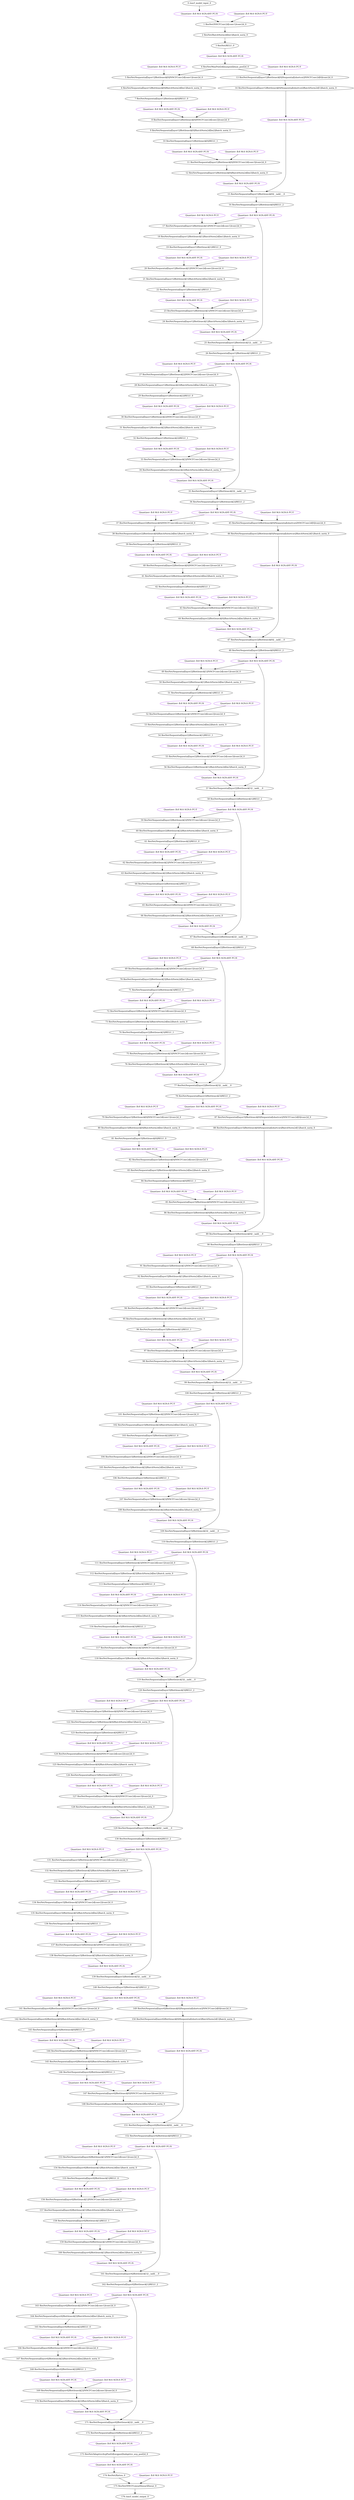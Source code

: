 strict digraph  {
"0 /nncf_model_input_0" [id=0, type=nncf_model_input];
"1 ResNet/NNCFConv2d[conv1]/conv2d_0" [id=1, type=conv2d];
"2 ResNet/BatchNorm2d[bn1]/batch_norm_0" [id=2, type=batch_norm];
"3 ResNet/RELU_0" [id=3, type=RELU];
"4 ResNet/MaxPool2d[maxpool]/max_pool2d_0" [id=4, type=max_pool2d];
"5 ResNet/Sequential[layer1]/Bottleneck[0]/NNCFConv2d[conv1]/conv2d_0" [id=5, type=conv2d];
"6 ResNet/Sequential[layer1]/Bottleneck[0]/BatchNorm2d[bn1]/batch_norm_0" [id=6, type=batch_norm];
"7 ResNet/Sequential[layer1]/Bottleneck[0]/RELU_0" [id=7, type=RELU];
"8 ResNet/Sequential[layer1]/Bottleneck[0]/NNCFConv2d[conv2]/conv2d_0" [id=8, type=conv2d];
"9 ResNet/Sequential[layer1]/Bottleneck[0]/BatchNorm2d[bn2]/batch_norm_0" [id=9, type=batch_norm];
"10 ResNet/Sequential[layer1]/Bottleneck[0]/RELU_1" [id=10, type=RELU];
"11 ResNet/Sequential[layer1]/Bottleneck[0]/NNCFConv2d[conv3]/conv2d_0" [id=11, type=conv2d];
"12 ResNet/Sequential[layer1]/Bottleneck[0]/BatchNorm2d[bn3]/batch_norm_0" [id=12, type=batch_norm];
"13 ResNet/Sequential[layer1]/Bottleneck[0]/Sequential[shortcut]/NNCFConv2d[0]/conv2d_0" [id=13, type=conv2d];
"14 ResNet/Sequential[layer1]/Bottleneck[0]/Sequential[shortcut]/BatchNorm2d[1]/batch_norm_0" [id=14, type=batch_norm];
"15 ResNet/Sequential[layer1]/Bottleneck[0]/__iadd___0" [id=15, type=__iadd__];
"16 ResNet/Sequential[layer1]/Bottleneck[0]/RELU_2" [id=16, type=RELU];
"17 ResNet/Sequential[layer1]/Bottleneck[1]/NNCFConv2d[conv1]/conv2d_0" [id=17, type=conv2d];
"18 ResNet/Sequential[layer1]/Bottleneck[1]/BatchNorm2d[bn1]/batch_norm_0" [id=18, type=batch_norm];
"19 ResNet/Sequential[layer1]/Bottleneck[1]/RELU_0" [id=19, type=RELU];
"20 ResNet/Sequential[layer1]/Bottleneck[1]/NNCFConv2d[conv2]/conv2d_0" [id=20, type=conv2d];
"21 ResNet/Sequential[layer1]/Bottleneck[1]/BatchNorm2d[bn2]/batch_norm_0" [id=21, type=batch_norm];
"22 ResNet/Sequential[layer1]/Bottleneck[1]/RELU_1" [id=22, type=RELU];
"23 ResNet/Sequential[layer1]/Bottleneck[1]/NNCFConv2d[conv3]/conv2d_0" [id=23, type=conv2d];
"24 ResNet/Sequential[layer1]/Bottleneck[1]/BatchNorm2d[bn3]/batch_norm_0" [id=24, type=batch_norm];
"25 ResNet/Sequential[layer1]/Bottleneck[1]/__iadd___0" [id=25, type=__iadd__];
"26 ResNet/Sequential[layer1]/Bottleneck[1]/RELU_2" [id=26, type=RELU];
"27 ResNet/Sequential[layer1]/Bottleneck[2]/NNCFConv2d[conv1]/conv2d_0" [id=27, type=conv2d];
"28 ResNet/Sequential[layer1]/Bottleneck[2]/BatchNorm2d[bn1]/batch_norm_0" [id=28, type=batch_norm];
"29 ResNet/Sequential[layer1]/Bottleneck[2]/RELU_0" [id=29, type=RELU];
"30 ResNet/Sequential[layer1]/Bottleneck[2]/NNCFConv2d[conv2]/conv2d_0" [id=30, type=conv2d];
"31 ResNet/Sequential[layer1]/Bottleneck[2]/BatchNorm2d[bn2]/batch_norm_0" [id=31, type=batch_norm];
"32 ResNet/Sequential[layer1]/Bottleneck[2]/RELU_1" [id=32, type=RELU];
"33 ResNet/Sequential[layer1]/Bottleneck[2]/NNCFConv2d[conv3]/conv2d_0" [id=33, type=conv2d];
"34 ResNet/Sequential[layer1]/Bottleneck[2]/BatchNorm2d[bn3]/batch_norm_0" [id=34, type=batch_norm];
"35 ResNet/Sequential[layer1]/Bottleneck[2]/__iadd___0" [id=35, type=__iadd__];
"36 ResNet/Sequential[layer1]/Bottleneck[2]/RELU_2" [id=36, type=RELU];
"37 ResNet/Sequential[layer2]/Bottleneck[0]/NNCFConv2d[conv1]/conv2d_0" [id=37, type=conv2d];
"38 ResNet/Sequential[layer2]/Bottleneck[0]/BatchNorm2d[bn1]/batch_norm_0" [id=38, type=batch_norm];
"39 ResNet/Sequential[layer2]/Bottleneck[0]/RELU_0" [id=39, type=RELU];
"40 ResNet/Sequential[layer2]/Bottleneck[0]/NNCFConv2d[conv2]/conv2d_0" [id=40, type=conv2d];
"41 ResNet/Sequential[layer2]/Bottleneck[0]/BatchNorm2d[bn2]/batch_norm_0" [id=41, type=batch_norm];
"42 ResNet/Sequential[layer2]/Bottleneck[0]/RELU_1" [id=42, type=RELU];
"43 ResNet/Sequential[layer2]/Bottleneck[0]/NNCFConv2d[conv3]/conv2d_0" [id=43, type=conv2d];
"44 ResNet/Sequential[layer2]/Bottleneck[0]/BatchNorm2d[bn3]/batch_norm_0" [id=44, type=batch_norm];
"45 ResNet/Sequential[layer2]/Bottleneck[0]/Sequential[shortcut]/NNCFConv2d[0]/conv2d_0" [id=45, type=conv2d];
"46 ResNet/Sequential[layer2]/Bottleneck[0]/Sequential[shortcut]/BatchNorm2d[1]/batch_norm_0" [id=46, type=batch_norm];
"47 ResNet/Sequential[layer2]/Bottleneck[0]/__iadd___0" [id=47, type=__iadd__];
"48 ResNet/Sequential[layer2]/Bottleneck[0]/RELU_2" [id=48, type=RELU];
"49 ResNet/Sequential[layer2]/Bottleneck[1]/NNCFConv2d[conv1]/conv2d_0" [id=49, type=conv2d];
"50 ResNet/Sequential[layer2]/Bottleneck[1]/BatchNorm2d[bn1]/batch_norm_0" [id=50, type=batch_norm];
"51 ResNet/Sequential[layer2]/Bottleneck[1]/RELU_0" [id=51, type=RELU];
"52 ResNet/Sequential[layer2]/Bottleneck[1]/NNCFConv2d[conv2]/conv2d_0" [id=52, type=conv2d];
"53 ResNet/Sequential[layer2]/Bottleneck[1]/BatchNorm2d[bn2]/batch_norm_0" [id=53, type=batch_norm];
"54 ResNet/Sequential[layer2]/Bottleneck[1]/RELU_1" [id=54, type=RELU];
"55 ResNet/Sequential[layer2]/Bottleneck[1]/NNCFConv2d[conv3]/conv2d_0" [id=55, type=conv2d];
"56 ResNet/Sequential[layer2]/Bottleneck[1]/BatchNorm2d[bn3]/batch_norm_0" [id=56, type=batch_norm];
"57 ResNet/Sequential[layer2]/Bottleneck[1]/__iadd___0" [id=57, type=__iadd__];
"58 ResNet/Sequential[layer2]/Bottleneck[1]/RELU_2" [id=58, type=RELU];
"59 ResNet/Sequential[layer2]/Bottleneck[2]/NNCFConv2d[conv1]/conv2d_0" [id=59, type=conv2d];
"60 ResNet/Sequential[layer2]/Bottleneck[2]/BatchNorm2d[bn1]/batch_norm_0" [id=60, type=batch_norm];
"61 ResNet/Sequential[layer2]/Bottleneck[2]/RELU_0" [id=61, type=RELU];
"62 ResNet/Sequential[layer2]/Bottleneck[2]/NNCFConv2d[conv2]/conv2d_0" [id=62, type=conv2d];
"63 ResNet/Sequential[layer2]/Bottleneck[2]/BatchNorm2d[bn2]/batch_norm_0" [id=63, type=batch_norm];
"64 ResNet/Sequential[layer2]/Bottleneck[2]/RELU_1" [id=64, type=RELU];
"65 ResNet/Sequential[layer2]/Bottleneck[2]/NNCFConv2d[conv3]/conv2d_0" [id=65, type=conv2d];
"66 ResNet/Sequential[layer2]/Bottleneck[2]/BatchNorm2d[bn3]/batch_norm_0" [id=66, type=batch_norm];
"67 ResNet/Sequential[layer2]/Bottleneck[2]/__iadd___0" [id=67, type=__iadd__];
"68 ResNet/Sequential[layer2]/Bottleneck[2]/RELU_2" [id=68, type=RELU];
"69 ResNet/Sequential[layer2]/Bottleneck[3]/NNCFConv2d[conv1]/conv2d_0" [id=69, type=conv2d];
"70 ResNet/Sequential[layer2]/Bottleneck[3]/BatchNorm2d[bn1]/batch_norm_0" [id=70, type=batch_norm];
"71 ResNet/Sequential[layer2]/Bottleneck[3]/RELU_0" [id=71, type=RELU];
"72 ResNet/Sequential[layer2]/Bottleneck[3]/NNCFConv2d[conv2]/conv2d_0" [id=72, type=conv2d];
"73 ResNet/Sequential[layer2]/Bottleneck[3]/BatchNorm2d[bn2]/batch_norm_0" [id=73, type=batch_norm];
"74 ResNet/Sequential[layer2]/Bottleneck[3]/RELU_1" [id=74, type=RELU];
"75 ResNet/Sequential[layer2]/Bottleneck[3]/NNCFConv2d[conv3]/conv2d_0" [id=75, type=conv2d];
"76 ResNet/Sequential[layer2]/Bottleneck[3]/BatchNorm2d[bn3]/batch_norm_0" [id=76, type=batch_norm];
"77 ResNet/Sequential[layer2]/Bottleneck[3]/__iadd___0" [id=77, type=__iadd__];
"78 ResNet/Sequential[layer2]/Bottleneck[3]/RELU_2" [id=78, type=RELU];
"79 ResNet/Sequential[layer3]/Bottleneck[0]/NNCFConv2d[conv1]/conv2d_0" [id=79, type=conv2d];
"80 ResNet/Sequential[layer3]/Bottleneck[0]/BatchNorm2d[bn1]/batch_norm_0" [id=80, type=batch_norm];
"81 ResNet/Sequential[layer3]/Bottleneck[0]/RELU_0" [id=81, type=RELU];
"82 ResNet/Sequential[layer3]/Bottleneck[0]/NNCFConv2d[conv2]/conv2d_0" [id=82, type=conv2d];
"83 ResNet/Sequential[layer3]/Bottleneck[0]/BatchNorm2d[bn2]/batch_norm_0" [id=83, type=batch_norm];
"84 ResNet/Sequential[layer3]/Bottleneck[0]/RELU_1" [id=84, type=RELU];
"85 ResNet/Sequential[layer3]/Bottleneck[0]/NNCFConv2d[conv3]/conv2d_0" [id=85, type=conv2d];
"86 ResNet/Sequential[layer3]/Bottleneck[0]/BatchNorm2d[bn3]/batch_norm_0" [id=86, type=batch_norm];
"87 ResNet/Sequential[layer3]/Bottleneck[0]/Sequential[shortcut]/NNCFConv2d[0]/conv2d_0" [id=87, type=conv2d];
"88 ResNet/Sequential[layer3]/Bottleneck[0]/Sequential[shortcut]/BatchNorm2d[1]/batch_norm_0" [id=88, type=batch_norm];
"89 ResNet/Sequential[layer3]/Bottleneck[0]/__iadd___0" [id=89, type=__iadd__];
"90 ResNet/Sequential[layer3]/Bottleneck[0]/RELU_2" [id=90, type=RELU];
"91 ResNet/Sequential[layer3]/Bottleneck[1]/NNCFConv2d[conv1]/conv2d_0" [id=91, type=conv2d];
"92 ResNet/Sequential[layer3]/Bottleneck[1]/BatchNorm2d[bn1]/batch_norm_0" [id=92, type=batch_norm];
"93 ResNet/Sequential[layer3]/Bottleneck[1]/RELU_0" [id=93, type=RELU];
"94 ResNet/Sequential[layer3]/Bottleneck[1]/NNCFConv2d[conv2]/conv2d_0" [id=94, type=conv2d];
"95 ResNet/Sequential[layer3]/Bottleneck[1]/BatchNorm2d[bn2]/batch_norm_0" [id=95, type=batch_norm];
"96 ResNet/Sequential[layer3]/Bottleneck[1]/RELU_1" [id=96, type=RELU];
"97 ResNet/Sequential[layer3]/Bottleneck[1]/NNCFConv2d[conv3]/conv2d_0" [id=97, type=conv2d];
"98 ResNet/Sequential[layer3]/Bottleneck[1]/BatchNorm2d[bn3]/batch_norm_0" [id=98, type=batch_norm];
"99 ResNet/Sequential[layer3]/Bottleneck[1]/__iadd___0" [id=99, type=__iadd__];
"100 ResNet/Sequential[layer3]/Bottleneck[1]/RELU_2" [id=100, type=RELU];
"101 ResNet/Sequential[layer3]/Bottleneck[2]/NNCFConv2d[conv1]/conv2d_0" [id=101, type=conv2d];
"102 ResNet/Sequential[layer3]/Bottleneck[2]/BatchNorm2d[bn1]/batch_norm_0" [id=102, type=batch_norm];
"103 ResNet/Sequential[layer3]/Bottleneck[2]/RELU_0" [id=103, type=RELU];
"104 ResNet/Sequential[layer3]/Bottleneck[2]/NNCFConv2d[conv2]/conv2d_0" [id=104, type=conv2d];
"105 ResNet/Sequential[layer3]/Bottleneck[2]/BatchNorm2d[bn2]/batch_norm_0" [id=105, type=batch_norm];
"106 ResNet/Sequential[layer3]/Bottleneck[2]/RELU_1" [id=106, type=RELU];
"107 ResNet/Sequential[layer3]/Bottleneck[2]/NNCFConv2d[conv3]/conv2d_0" [id=107, type=conv2d];
"108 ResNet/Sequential[layer3]/Bottleneck[2]/BatchNorm2d[bn3]/batch_norm_0" [id=108, type=batch_norm];
"109 ResNet/Sequential[layer3]/Bottleneck[2]/__iadd___0" [id=109, type=__iadd__];
"110 ResNet/Sequential[layer3]/Bottleneck[2]/RELU_2" [id=110, type=RELU];
"111 ResNet/Sequential[layer3]/Bottleneck[3]/NNCFConv2d[conv1]/conv2d_0" [id=111, type=conv2d];
"112 ResNet/Sequential[layer3]/Bottleneck[3]/BatchNorm2d[bn1]/batch_norm_0" [id=112, type=batch_norm];
"113 ResNet/Sequential[layer3]/Bottleneck[3]/RELU_0" [id=113, type=RELU];
"114 ResNet/Sequential[layer3]/Bottleneck[3]/NNCFConv2d[conv2]/conv2d_0" [id=114, type=conv2d];
"115 ResNet/Sequential[layer3]/Bottleneck[3]/BatchNorm2d[bn2]/batch_norm_0" [id=115, type=batch_norm];
"116 ResNet/Sequential[layer3]/Bottleneck[3]/RELU_1" [id=116, type=RELU];
"117 ResNet/Sequential[layer3]/Bottleneck[3]/NNCFConv2d[conv3]/conv2d_0" [id=117, type=conv2d];
"118 ResNet/Sequential[layer3]/Bottleneck[3]/BatchNorm2d[bn3]/batch_norm_0" [id=118, type=batch_norm];
"119 ResNet/Sequential[layer3]/Bottleneck[3]/__iadd___0" [id=119, type=__iadd__];
"120 ResNet/Sequential[layer3]/Bottleneck[3]/RELU_2" [id=120, type=RELU];
"121 ResNet/Sequential[layer3]/Bottleneck[4]/NNCFConv2d[conv1]/conv2d_0" [id=121, type=conv2d];
"122 ResNet/Sequential[layer3]/Bottleneck[4]/BatchNorm2d[bn1]/batch_norm_0" [id=122, type=batch_norm];
"123 ResNet/Sequential[layer3]/Bottleneck[4]/RELU_0" [id=123, type=RELU];
"124 ResNet/Sequential[layer3]/Bottleneck[4]/NNCFConv2d[conv2]/conv2d_0" [id=124, type=conv2d];
"125 ResNet/Sequential[layer3]/Bottleneck[4]/BatchNorm2d[bn2]/batch_norm_0" [id=125, type=batch_norm];
"126 ResNet/Sequential[layer3]/Bottleneck[4]/RELU_1" [id=126, type=RELU];
"127 ResNet/Sequential[layer3]/Bottleneck[4]/NNCFConv2d[conv3]/conv2d_0" [id=127, type=conv2d];
"128 ResNet/Sequential[layer3]/Bottleneck[4]/BatchNorm2d[bn3]/batch_norm_0" [id=128, type=batch_norm];
"129 ResNet/Sequential[layer3]/Bottleneck[4]/__iadd___0" [id=129, type=__iadd__];
"130 ResNet/Sequential[layer3]/Bottleneck[4]/RELU_2" [id=130, type=RELU];
"131 ResNet/Sequential[layer3]/Bottleneck[5]/NNCFConv2d[conv1]/conv2d_0" [id=131, type=conv2d];
"132 ResNet/Sequential[layer3]/Bottleneck[5]/BatchNorm2d[bn1]/batch_norm_0" [id=132, type=batch_norm];
"133 ResNet/Sequential[layer3]/Bottleneck[5]/RELU_0" [id=133, type=RELU];
"134 ResNet/Sequential[layer3]/Bottleneck[5]/NNCFConv2d[conv2]/conv2d_0" [id=134, type=conv2d];
"135 ResNet/Sequential[layer3]/Bottleneck[5]/BatchNorm2d[bn2]/batch_norm_0" [id=135, type=batch_norm];
"136 ResNet/Sequential[layer3]/Bottleneck[5]/RELU_1" [id=136, type=RELU];
"137 ResNet/Sequential[layer3]/Bottleneck[5]/NNCFConv2d[conv3]/conv2d_0" [id=137, type=conv2d];
"138 ResNet/Sequential[layer3]/Bottleneck[5]/BatchNorm2d[bn3]/batch_norm_0" [id=138, type=batch_norm];
"139 ResNet/Sequential[layer3]/Bottleneck[5]/__iadd___0" [id=139, type=__iadd__];
"140 ResNet/Sequential[layer3]/Bottleneck[5]/RELU_2" [id=140, type=RELU];
"141 ResNet/Sequential[layer4]/Bottleneck[0]/NNCFConv2d[conv1]/conv2d_0" [id=141, type=conv2d];
"142 ResNet/Sequential[layer4]/Bottleneck[0]/BatchNorm2d[bn1]/batch_norm_0" [id=142, type=batch_norm];
"143 ResNet/Sequential[layer4]/Bottleneck[0]/RELU_0" [id=143, type=RELU];
"144 ResNet/Sequential[layer4]/Bottleneck[0]/NNCFConv2d[conv2]/conv2d_0" [id=144, type=conv2d];
"145 ResNet/Sequential[layer4]/Bottleneck[0]/BatchNorm2d[bn2]/batch_norm_0" [id=145, type=batch_norm];
"146 ResNet/Sequential[layer4]/Bottleneck[0]/RELU_1" [id=146, type=RELU];
"147 ResNet/Sequential[layer4]/Bottleneck[0]/NNCFConv2d[conv3]/conv2d_0" [id=147, type=conv2d];
"148 ResNet/Sequential[layer4]/Bottleneck[0]/BatchNorm2d[bn3]/batch_norm_0" [id=148, type=batch_norm];
"149 ResNet/Sequential[layer4]/Bottleneck[0]/Sequential[shortcut]/NNCFConv2d[0]/conv2d_0" [id=149, type=conv2d];
"150 ResNet/Sequential[layer4]/Bottleneck[0]/Sequential[shortcut]/BatchNorm2d[1]/batch_norm_0" [id=150, type=batch_norm];
"151 ResNet/Sequential[layer4]/Bottleneck[0]/__iadd___0" [id=151, type=__iadd__];
"152 ResNet/Sequential[layer4]/Bottleneck[0]/RELU_2" [id=152, type=RELU];
"153 ResNet/Sequential[layer4]/Bottleneck[1]/NNCFConv2d[conv1]/conv2d_0" [id=153, type=conv2d];
"154 ResNet/Sequential[layer4]/Bottleneck[1]/BatchNorm2d[bn1]/batch_norm_0" [id=154, type=batch_norm];
"155 ResNet/Sequential[layer4]/Bottleneck[1]/RELU_0" [id=155, type=RELU];
"156 ResNet/Sequential[layer4]/Bottleneck[1]/NNCFConv2d[conv2]/conv2d_0" [id=156, type=conv2d];
"157 ResNet/Sequential[layer4]/Bottleneck[1]/BatchNorm2d[bn2]/batch_norm_0" [id=157, type=batch_norm];
"158 ResNet/Sequential[layer4]/Bottleneck[1]/RELU_1" [id=158, type=RELU];
"159 ResNet/Sequential[layer4]/Bottleneck[1]/NNCFConv2d[conv3]/conv2d_0" [id=159, type=conv2d];
"160 ResNet/Sequential[layer4]/Bottleneck[1]/BatchNorm2d[bn3]/batch_norm_0" [id=160, type=batch_norm];
"161 ResNet/Sequential[layer4]/Bottleneck[1]/__iadd___0" [id=161, type=__iadd__];
"162 ResNet/Sequential[layer4]/Bottleneck[1]/RELU_2" [id=162, type=RELU];
"163 ResNet/Sequential[layer4]/Bottleneck[2]/NNCFConv2d[conv1]/conv2d_0" [id=163, type=conv2d];
"164 ResNet/Sequential[layer4]/Bottleneck[2]/BatchNorm2d[bn1]/batch_norm_0" [id=164, type=batch_norm];
"165 ResNet/Sequential[layer4]/Bottleneck[2]/RELU_0" [id=165, type=RELU];
"166 ResNet/Sequential[layer4]/Bottleneck[2]/NNCFConv2d[conv2]/conv2d_0" [id=166, type=conv2d];
"167 ResNet/Sequential[layer4]/Bottleneck[2]/BatchNorm2d[bn2]/batch_norm_0" [id=167, type=batch_norm];
"168 ResNet/Sequential[layer4]/Bottleneck[2]/RELU_1" [id=168, type=RELU];
"169 ResNet/Sequential[layer4]/Bottleneck[2]/NNCFConv2d[conv3]/conv2d_0" [id=169, type=conv2d];
"170 ResNet/Sequential[layer4]/Bottleneck[2]/BatchNorm2d[bn3]/batch_norm_0" [id=170, type=batch_norm];
"171 ResNet/Sequential[layer4]/Bottleneck[2]/__iadd___0" [id=171, type=__iadd__];
"172 ResNet/Sequential[layer4]/Bottleneck[2]/RELU_2" [id=172, type=RELU];
"173 ResNet/AdaptiveAvgPool2d[avgpool]/adaptive_avg_pool2d_0" [id=173, type=adaptive_avg_pool2d];
"174 ResNet/flatten_0" [id=174, type=flatten];
"175 ResNet/NNCFLinear[linear]/linear_0" [id=175, type=linear];
"176 /nncf_model_output_0" [id=176, type=nncf_model_output];
"/nncf_model_input_0|OUT" [color=purple, id=0, label="Quantizer: B:8 M:S SGN:ANY PC:N"];
"ResNet/NNCFConv2d[conv1]/conv2d_0|WEIGHT" [color=purple, id=1, label="Quantizer: B:8 M:S SGN:S PC:Y"];
"ResNet/RELU_0|OUT" [color=purple, id=3, label="Quantizer: B:8 M:S SGN:ANY PC:N"];
"ResNet/Sequential[layer1]/Bottleneck[0]/NNCFConv2d[conv1]/conv2d_0|WEIGHT" [color=purple, id=5, label="Quantizer: B:8 M:S SGN:S PC:Y"];
"ResNet/Sequential[layer1]/Bottleneck[0]/RELU_0|OUT" [color=purple, id=7, label="Quantizer: B:8 M:S SGN:ANY PC:N"];
"ResNet/Sequential[layer1]/Bottleneck[0]/NNCFConv2d[conv2]/conv2d_0|WEIGHT" [color=purple, id=8, label="Quantizer: B:8 M:S SGN:S PC:Y"];
"ResNet/Sequential[layer1]/Bottleneck[0]/RELU_1|OUT" [color=purple, id=10, label="Quantizer: B:8 M:S SGN:ANY PC:N"];
"ResNet/Sequential[layer1]/Bottleneck[0]/NNCFConv2d[conv3]/conv2d_0|WEIGHT" [color=purple, id=11, label="Quantizer: B:8 M:S SGN:S PC:Y"];
"ResNet/Sequential[layer1]/Bottleneck[0]/BatchNorm2d[bn3]/batch_norm_0|OUT" [color=purple, id=12, label="Quantizer: B:8 M:S SGN:ANY PC:N"];
"ResNet/Sequential[layer1]/Bottleneck[0]/Sequential[shortcut]/NNCFConv2d[0]/conv2d_0|WEIGHT" [color=purple, id=13, label="Quantizer: B:8 M:S SGN:S PC:Y"];
"ResNet/Sequential[layer1]/Bottleneck[0]/Sequential[shortcut]/BatchNorm2d[1]/batch_norm_0|OUT" [color=purple, id=14, label="Quantizer: B:8 M:S SGN:ANY PC:N"];
"ResNet/Sequential[layer1]/Bottleneck[0]/RELU_2|OUT" [color=purple, id=16, label="Quantizer: B:8 M:S SGN:ANY PC:N"];
"ResNet/Sequential[layer1]/Bottleneck[1]/NNCFConv2d[conv1]/conv2d_0|WEIGHT" [color=purple, id=17, label="Quantizer: B:8 M:S SGN:S PC:Y"];
"ResNet/Sequential[layer1]/Bottleneck[1]/RELU_0|OUT" [color=purple, id=19, label="Quantizer: B:8 M:S SGN:ANY PC:N"];
"ResNet/Sequential[layer1]/Bottleneck[1]/NNCFConv2d[conv2]/conv2d_0|WEIGHT" [color=purple, id=20, label="Quantizer: B:8 M:S SGN:S PC:Y"];
"ResNet/Sequential[layer1]/Bottleneck[1]/RELU_1|OUT" [color=purple, id=22, label="Quantizer: B:8 M:S SGN:ANY PC:N"];
"ResNet/Sequential[layer1]/Bottleneck[1]/NNCFConv2d[conv3]/conv2d_0|WEIGHT" [color=purple, id=23, label="Quantizer: B:8 M:S SGN:S PC:Y"];
"ResNet/Sequential[layer1]/Bottleneck[1]/BatchNorm2d[bn3]/batch_norm_0|OUT" [color=purple, id=24, label="Quantizer: B:8 M:S SGN:ANY PC:N"];
"ResNet/Sequential[layer1]/Bottleneck[1]/RELU_2|OUT" [color=purple, id=26, label="Quantizer: B:8 M:S SGN:ANY PC:N"];
"ResNet/Sequential[layer1]/Bottleneck[2]/NNCFConv2d[conv1]/conv2d_0|WEIGHT" [color=purple, id=27, label="Quantizer: B:8 M:S SGN:S PC:Y"];
"ResNet/Sequential[layer1]/Bottleneck[2]/RELU_0|OUT" [color=purple, id=29, label="Quantizer: B:8 M:S SGN:ANY PC:N"];
"ResNet/Sequential[layer1]/Bottleneck[2]/NNCFConv2d[conv2]/conv2d_0|WEIGHT" [color=purple, id=30, label="Quantizer: B:8 M:S SGN:S PC:Y"];
"ResNet/Sequential[layer1]/Bottleneck[2]/RELU_1|OUT" [color=purple, id=32, label="Quantizer: B:8 M:S SGN:ANY PC:N"];
"ResNet/Sequential[layer1]/Bottleneck[2]/NNCFConv2d[conv3]/conv2d_0|WEIGHT" [color=purple, id=33, label="Quantizer: B:8 M:S SGN:S PC:Y"];
"ResNet/Sequential[layer1]/Bottleneck[2]/BatchNorm2d[bn3]/batch_norm_0|OUT" [color=purple, id=34, label="Quantizer: B:8 M:S SGN:ANY PC:N"];
"ResNet/Sequential[layer1]/Bottleneck[2]/RELU_2|OUT" [color=purple, id=36, label="Quantizer: B:8 M:S SGN:ANY PC:N"];
"ResNet/Sequential[layer2]/Bottleneck[0]/NNCFConv2d[conv1]/conv2d_0|WEIGHT" [color=purple, id=37, label="Quantizer: B:8 M:S SGN:S PC:Y"];
"ResNet/Sequential[layer2]/Bottleneck[0]/RELU_0|OUT" [color=purple, id=39, label="Quantizer: B:8 M:S SGN:ANY PC:N"];
"ResNet/Sequential[layer2]/Bottleneck[0]/NNCFConv2d[conv2]/conv2d_0|WEIGHT" [color=purple, id=40, label="Quantizer: B:8 M:S SGN:S PC:Y"];
"ResNet/Sequential[layer2]/Bottleneck[0]/RELU_1|OUT" [color=purple, id=42, label="Quantizer: B:8 M:S SGN:ANY PC:N"];
"ResNet/Sequential[layer2]/Bottleneck[0]/NNCFConv2d[conv3]/conv2d_0|WEIGHT" [color=purple, id=43, label="Quantizer: B:8 M:S SGN:S PC:Y"];
"ResNet/Sequential[layer2]/Bottleneck[0]/BatchNorm2d[bn3]/batch_norm_0|OUT" [color=purple, id=44, label="Quantizer: B:8 M:S SGN:ANY PC:N"];
"ResNet/Sequential[layer2]/Bottleneck[0]/Sequential[shortcut]/NNCFConv2d[0]/conv2d_0|WEIGHT" [color=purple, id=45, label="Quantizer: B:8 M:S SGN:S PC:Y"];
"ResNet/Sequential[layer2]/Bottleneck[0]/Sequential[shortcut]/BatchNorm2d[1]/batch_norm_0|OUT" [color=purple, id=46, label="Quantizer: B:8 M:S SGN:ANY PC:N"];
"ResNet/Sequential[layer2]/Bottleneck[0]/RELU_2|OUT" [color=purple, id=48, label="Quantizer: B:8 M:S SGN:ANY PC:N"];
"ResNet/Sequential[layer2]/Bottleneck[1]/NNCFConv2d[conv1]/conv2d_0|WEIGHT" [color=purple, id=49, label="Quantizer: B:8 M:S SGN:S PC:Y"];
"ResNet/Sequential[layer2]/Bottleneck[1]/RELU_0|OUT" [color=purple, id=51, label="Quantizer: B:8 M:S SGN:ANY PC:N"];
"ResNet/Sequential[layer2]/Bottleneck[1]/NNCFConv2d[conv2]/conv2d_0|WEIGHT" [color=purple, id=52, label="Quantizer: B:8 M:S SGN:S PC:Y"];
"ResNet/Sequential[layer2]/Bottleneck[1]/RELU_1|OUT" [color=purple, id=54, label="Quantizer: B:8 M:S SGN:ANY PC:N"];
"ResNet/Sequential[layer2]/Bottleneck[1]/NNCFConv2d[conv3]/conv2d_0|WEIGHT" [color=purple, id=55, label="Quantizer: B:8 M:S SGN:S PC:Y"];
"ResNet/Sequential[layer2]/Bottleneck[1]/BatchNorm2d[bn3]/batch_norm_0|OUT" [color=purple, id=56, label="Quantizer: B:8 M:S SGN:ANY PC:N"];
"ResNet/Sequential[layer2]/Bottleneck[1]/RELU_2|OUT" [color=purple, id=58, label="Quantizer: B:8 M:S SGN:ANY PC:N"];
"ResNet/Sequential[layer2]/Bottleneck[2]/NNCFConv2d[conv1]/conv2d_0|WEIGHT" [color=purple, id=59, label="Quantizer: B:8 M:S SGN:S PC:Y"];
"ResNet/Sequential[layer2]/Bottleneck[2]/RELU_0|OUT" [color=purple, id=61, label="Quantizer: B:8 M:S SGN:ANY PC:N"];
"ResNet/Sequential[layer2]/Bottleneck[2]/NNCFConv2d[conv2]/conv2d_0|WEIGHT" [color=purple, id=62, label="Quantizer: B:8 M:S SGN:S PC:Y"];
"ResNet/Sequential[layer2]/Bottleneck[2]/RELU_1|OUT" [color=purple, id=64, label="Quantizer: B:8 M:S SGN:ANY PC:N"];
"ResNet/Sequential[layer2]/Bottleneck[2]/NNCFConv2d[conv3]/conv2d_0|WEIGHT" [color=purple, id=65, label="Quantizer: B:8 M:S SGN:S PC:Y"];
"ResNet/Sequential[layer2]/Bottleneck[2]/BatchNorm2d[bn3]/batch_norm_0|OUT" [color=purple, id=66, label="Quantizer: B:8 M:S SGN:ANY PC:N"];
"ResNet/Sequential[layer2]/Bottleneck[2]/RELU_2|OUT" [color=purple, id=68, label="Quantizer: B:8 M:S SGN:ANY PC:N"];
"ResNet/Sequential[layer2]/Bottleneck[3]/NNCFConv2d[conv1]/conv2d_0|WEIGHT" [color=purple, id=69, label="Quantizer: B:8 M:S SGN:S PC:Y"];
"ResNet/Sequential[layer2]/Bottleneck[3]/RELU_0|OUT" [color=purple, id=71, label="Quantizer: B:8 M:S SGN:ANY PC:N"];
"ResNet/Sequential[layer2]/Bottleneck[3]/NNCFConv2d[conv2]/conv2d_0|WEIGHT" [color=purple, id=72, label="Quantizer: B:8 M:S SGN:S PC:Y"];
"ResNet/Sequential[layer2]/Bottleneck[3]/RELU_1|OUT" [color=purple, id=74, label="Quantizer: B:8 M:S SGN:ANY PC:N"];
"ResNet/Sequential[layer2]/Bottleneck[3]/NNCFConv2d[conv3]/conv2d_0|WEIGHT" [color=purple, id=75, label="Quantizer: B:8 M:S SGN:S PC:Y"];
"ResNet/Sequential[layer2]/Bottleneck[3]/BatchNorm2d[bn3]/batch_norm_0|OUT" [color=purple, id=76, label="Quantizer: B:8 M:S SGN:ANY PC:N"];
"ResNet/Sequential[layer2]/Bottleneck[3]/RELU_2|OUT" [color=purple, id=78, label="Quantizer: B:8 M:S SGN:ANY PC:N"];
"ResNet/Sequential[layer3]/Bottleneck[0]/NNCFConv2d[conv1]/conv2d_0|WEIGHT" [color=purple, id=79, label="Quantizer: B:8 M:S SGN:S PC:Y"];
"ResNet/Sequential[layer3]/Bottleneck[0]/RELU_0|OUT" [color=purple, id=81, label="Quantizer: B:8 M:S SGN:ANY PC:N"];
"ResNet/Sequential[layer3]/Bottleneck[0]/NNCFConv2d[conv2]/conv2d_0|WEIGHT" [color=purple, id=82, label="Quantizer: B:8 M:S SGN:S PC:Y"];
"ResNet/Sequential[layer3]/Bottleneck[0]/RELU_1|OUT" [color=purple, id=84, label="Quantizer: B:8 M:S SGN:ANY PC:N"];
"ResNet/Sequential[layer3]/Bottleneck[0]/NNCFConv2d[conv3]/conv2d_0|WEIGHT" [color=purple, id=85, label="Quantizer: B:8 M:S SGN:S PC:Y"];
"ResNet/Sequential[layer3]/Bottleneck[0]/BatchNorm2d[bn3]/batch_norm_0|OUT" [color=purple, id=86, label="Quantizer: B:8 M:S SGN:ANY PC:N"];
"ResNet/Sequential[layer3]/Bottleneck[0]/Sequential[shortcut]/NNCFConv2d[0]/conv2d_0|WEIGHT" [color=purple, id=87, label="Quantizer: B:8 M:S SGN:S PC:Y"];
"ResNet/Sequential[layer3]/Bottleneck[0]/Sequential[shortcut]/BatchNorm2d[1]/batch_norm_0|OUT" [color=purple, id=88, label="Quantizer: B:8 M:S SGN:ANY PC:N"];
"ResNet/Sequential[layer3]/Bottleneck[0]/RELU_2|OUT" [color=purple, id=90, label="Quantizer: B:8 M:S SGN:ANY PC:N"];
"ResNet/Sequential[layer3]/Bottleneck[1]/NNCFConv2d[conv1]/conv2d_0|WEIGHT" [color=purple, id=91, label="Quantizer: B:8 M:S SGN:S PC:Y"];
"ResNet/Sequential[layer3]/Bottleneck[1]/RELU_0|OUT" [color=purple, id=93, label="Quantizer: B:8 M:S SGN:ANY PC:N"];
"ResNet/Sequential[layer3]/Bottleneck[1]/NNCFConv2d[conv2]/conv2d_0|WEIGHT" [color=purple, id=94, label="Quantizer: B:8 M:S SGN:S PC:Y"];
"ResNet/Sequential[layer3]/Bottleneck[1]/RELU_1|OUT" [color=purple, id=96, label="Quantizer: B:8 M:S SGN:ANY PC:N"];
"ResNet/Sequential[layer3]/Bottleneck[1]/NNCFConv2d[conv3]/conv2d_0|WEIGHT" [color=purple, id=97, label="Quantizer: B:8 M:S SGN:S PC:Y"];
"ResNet/Sequential[layer3]/Bottleneck[1]/BatchNorm2d[bn3]/batch_norm_0|OUT" [color=purple, id=98, label="Quantizer: B:8 M:S SGN:ANY PC:N"];
"ResNet/Sequential[layer3]/Bottleneck[1]/RELU_2|OUT" [color=purple, id=100, label="Quantizer: B:8 M:S SGN:ANY PC:N"];
"ResNet/Sequential[layer3]/Bottleneck[2]/NNCFConv2d[conv1]/conv2d_0|WEIGHT" [color=purple, id=101, label="Quantizer: B:8 M:S SGN:S PC:Y"];
"ResNet/Sequential[layer3]/Bottleneck[2]/RELU_0|OUT" [color=purple, id=103, label="Quantizer: B:8 M:S SGN:ANY PC:N"];
"ResNet/Sequential[layer3]/Bottleneck[2]/NNCFConv2d[conv2]/conv2d_0|WEIGHT" [color=purple, id=104, label="Quantizer: B:8 M:S SGN:S PC:Y"];
"ResNet/Sequential[layer3]/Bottleneck[2]/RELU_1|OUT" [color=purple, id=106, label="Quantizer: B:8 M:S SGN:ANY PC:N"];
"ResNet/Sequential[layer3]/Bottleneck[2]/NNCFConv2d[conv3]/conv2d_0|WEIGHT" [color=purple, id=107, label="Quantizer: B:8 M:S SGN:S PC:Y"];
"ResNet/Sequential[layer3]/Bottleneck[2]/BatchNorm2d[bn3]/batch_norm_0|OUT" [color=purple, id=108, label="Quantizer: B:8 M:S SGN:ANY PC:N"];
"ResNet/Sequential[layer3]/Bottleneck[2]/RELU_2|OUT" [color=purple, id=110, label="Quantizer: B:8 M:S SGN:ANY PC:N"];
"ResNet/Sequential[layer3]/Bottleneck[3]/NNCFConv2d[conv1]/conv2d_0|WEIGHT" [color=purple, id=111, label="Quantizer: B:8 M:S SGN:S PC:Y"];
"ResNet/Sequential[layer3]/Bottleneck[3]/RELU_0|OUT" [color=purple, id=113, label="Quantizer: B:8 M:S SGN:ANY PC:N"];
"ResNet/Sequential[layer3]/Bottleneck[3]/NNCFConv2d[conv2]/conv2d_0|WEIGHT" [color=purple, id=114, label="Quantizer: B:8 M:S SGN:S PC:Y"];
"ResNet/Sequential[layer3]/Bottleneck[3]/RELU_1|OUT" [color=purple, id=116, label="Quantizer: B:8 M:S SGN:ANY PC:N"];
"ResNet/Sequential[layer3]/Bottleneck[3]/NNCFConv2d[conv3]/conv2d_0|WEIGHT" [color=purple, id=117, label="Quantizer: B:8 M:S SGN:S PC:Y"];
"ResNet/Sequential[layer3]/Bottleneck[3]/BatchNorm2d[bn3]/batch_norm_0|OUT" [color=purple, id=118, label="Quantizer: B:8 M:S SGN:ANY PC:N"];
"ResNet/Sequential[layer3]/Bottleneck[3]/RELU_2|OUT" [color=purple, id=120, label="Quantizer: B:8 M:S SGN:ANY PC:N"];
"ResNet/Sequential[layer3]/Bottleneck[4]/NNCFConv2d[conv1]/conv2d_0|WEIGHT" [color=purple, id=121, label="Quantizer: B:8 M:S SGN:S PC:Y"];
"ResNet/Sequential[layer3]/Bottleneck[4]/RELU_0|OUT" [color=purple, id=123, label="Quantizer: B:8 M:S SGN:ANY PC:N"];
"ResNet/Sequential[layer3]/Bottleneck[4]/NNCFConv2d[conv2]/conv2d_0|WEIGHT" [color=purple, id=124, label="Quantizer: B:8 M:S SGN:S PC:Y"];
"ResNet/Sequential[layer3]/Bottleneck[4]/RELU_1|OUT" [color=purple, id=126, label="Quantizer: B:8 M:S SGN:ANY PC:N"];
"ResNet/Sequential[layer3]/Bottleneck[4]/NNCFConv2d[conv3]/conv2d_0|WEIGHT" [color=purple, id=127, label="Quantizer: B:8 M:S SGN:S PC:Y"];
"ResNet/Sequential[layer3]/Bottleneck[4]/BatchNorm2d[bn3]/batch_norm_0|OUT" [color=purple, id=128, label="Quantizer: B:8 M:S SGN:ANY PC:N"];
"ResNet/Sequential[layer3]/Bottleneck[4]/RELU_2|OUT" [color=purple, id=130, label="Quantizer: B:8 M:S SGN:ANY PC:N"];
"ResNet/Sequential[layer3]/Bottleneck[5]/NNCFConv2d[conv1]/conv2d_0|WEIGHT" [color=purple, id=131, label="Quantizer: B:8 M:S SGN:S PC:Y"];
"ResNet/Sequential[layer3]/Bottleneck[5]/RELU_0|OUT" [color=purple, id=133, label="Quantizer: B:8 M:S SGN:ANY PC:N"];
"ResNet/Sequential[layer3]/Bottleneck[5]/NNCFConv2d[conv2]/conv2d_0|WEIGHT" [color=purple, id=134, label="Quantizer: B:8 M:S SGN:S PC:Y"];
"ResNet/Sequential[layer3]/Bottleneck[5]/RELU_1|OUT" [color=purple, id=136, label="Quantizer: B:8 M:S SGN:ANY PC:N"];
"ResNet/Sequential[layer3]/Bottleneck[5]/NNCFConv2d[conv3]/conv2d_0|WEIGHT" [color=purple, id=137, label="Quantizer: B:8 M:S SGN:S PC:Y"];
"ResNet/Sequential[layer3]/Bottleneck[5]/BatchNorm2d[bn3]/batch_norm_0|OUT" [color=purple, id=138, label="Quantizer: B:8 M:S SGN:ANY PC:N"];
"ResNet/Sequential[layer3]/Bottleneck[5]/RELU_2|OUT" [color=purple, id=140, label="Quantizer: B:8 M:S SGN:ANY PC:N"];
"ResNet/Sequential[layer4]/Bottleneck[0]/NNCFConv2d[conv1]/conv2d_0|WEIGHT" [color=purple, id=141, label="Quantizer: B:8 M:S SGN:S PC:Y"];
"ResNet/Sequential[layer4]/Bottleneck[0]/RELU_0|OUT" [color=purple, id=143, label="Quantizer: B:8 M:S SGN:ANY PC:N"];
"ResNet/Sequential[layer4]/Bottleneck[0]/NNCFConv2d[conv2]/conv2d_0|WEIGHT" [color=purple, id=144, label="Quantizer: B:8 M:S SGN:S PC:Y"];
"ResNet/Sequential[layer4]/Bottleneck[0]/RELU_1|OUT" [color=purple, id=146, label="Quantizer: B:8 M:S SGN:ANY PC:N"];
"ResNet/Sequential[layer4]/Bottleneck[0]/NNCFConv2d[conv3]/conv2d_0|WEIGHT" [color=purple, id=147, label="Quantizer: B:8 M:S SGN:S PC:Y"];
"ResNet/Sequential[layer4]/Bottleneck[0]/BatchNorm2d[bn3]/batch_norm_0|OUT" [color=purple, id=148, label="Quantizer: B:8 M:S SGN:ANY PC:N"];
"ResNet/Sequential[layer4]/Bottleneck[0]/Sequential[shortcut]/NNCFConv2d[0]/conv2d_0|WEIGHT" [color=purple, id=149, label="Quantizer: B:8 M:S SGN:S PC:Y"];
"ResNet/Sequential[layer4]/Bottleneck[0]/Sequential[shortcut]/BatchNorm2d[1]/batch_norm_0|OUT" [color=purple, id=150, label="Quantizer: B:8 M:S SGN:ANY PC:N"];
"ResNet/Sequential[layer4]/Bottleneck[0]/RELU_2|OUT" [color=purple, id=152, label="Quantizer: B:8 M:S SGN:ANY PC:N"];
"ResNet/Sequential[layer4]/Bottleneck[1]/NNCFConv2d[conv1]/conv2d_0|WEIGHT" [color=purple, id=153, label="Quantizer: B:8 M:S SGN:S PC:Y"];
"ResNet/Sequential[layer4]/Bottleneck[1]/RELU_0|OUT" [color=purple, id=155, label="Quantizer: B:8 M:S SGN:ANY PC:N"];
"ResNet/Sequential[layer4]/Bottleneck[1]/NNCFConv2d[conv2]/conv2d_0|WEIGHT" [color=purple, id=156, label="Quantizer: B:8 M:S SGN:S PC:Y"];
"ResNet/Sequential[layer4]/Bottleneck[1]/RELU_1|OUT" [color=purple, id=158, label="Quantizer: B:8 M:S SGN:ANY PC:N"];
"ResNet/Sequential[layer4]/Bottleneck[1]/NNCFConv2d[conv3]/conv2d_0|WEIGHT" [color=purple, id=159, label="Quantizer: B:8 M:S SGN:S PC:Y"];
"ResNet/Sequential[layer4]/Bottleneck[1]/BatchNorm2d[bn3]/batch_norm_0|OUT" [color=purple, id=160, label="Quantizer: B:8 M:S SGN:ANY PC:N"];
"ResNet/Sequential[layer4]/Bottleneck[1]/RELU_2|OUT" [color=purple, id=162, label="Quantizer: B:8 M:S SGN:ANY PC:N"];
"ResNet/Sequential[layer4]/Bottleneck[2]/NNCFConv2d[conv1]/conv2d_0|WEIGHT" [color=purple, id=163, label="Quantizer: B:8 M:S SGN:S PC:Y"];
"ResNet/Sequential[layer4]/Bottleneck[2]/RELU_0|OUT" [color=purple, id=165, label="Quantizer: B:8 M:S SGN:ANY PC:N"];
"ResNet/Sequential[layer4]/Bottleneck[2]/NNCFConv2d[conv2]/conv2d_0|WEIGHT" [color=purple, id=166, label="Quantizer: B:8 M:S SGN:S PC:Y"];
"ResNet/Sequential[layer4]/Bottleneck[2]/RELU_1|OUT" [color=purple, id=168, label="Quantizer: B:8 M:S SGN:ANY PC:N"];
"ResNet/Sequential[layer4]/Bottleneck[2]/NNCFConv2d[conv3]/conv2d_0|WEIGHT" [color=purple, id=169, label="Quantizer: B:8 M:S SGN:S PC:Y"];
"ResNet/Sequential[layer4]/Bottleneck[2]/BatchNorm2d[bn3]/batch_norm_0|OUT" [color=purple, id=170, label="Quantizer: B:8 M:S SGN:ANY PC:N"];
"ResNet/Sequential[layer4]/Bottleneck[2]/RELU_2|OUT" [color=purple, id=172, label="Quantizer: B:8 M:S SGN:ANY PC:N"];
"ResNet/AdaptiveAvgPool2d[avgpool]/adaptive_avg_pool2d_0|OUT" [color=purple, id=173, label="Quantizer: B:8 M:S SGN:ANY PC:N"];
"ResNet/NNCFLinear[linear]/linear_0|WEIGHT" [color=purple, id=175, label="Quantizer: B:8 M:S SGN:S PC:Y"];
"0 /nncf_model_input_0" -> "/nncf_model_input_0|OUT";
"1 ResNet/NNCFConv2d[conv1]/conv2d_0" -> "2 ResNet/BatchNorm2d[bn1]/batch_norm_0";
"2 ResNet/BatchNorm2d[bn1]/batch_norm_0" -> "3 ResNet/RELU_0";
"3 ResNet/RELU_0" -> "ResNet/RELU_0|OUT";
"4 ResNet/MaxPool2d[maxpool]/max_pool2d_0" -> "5 ResNet/Sequential[layer1]/Bottleneck[0]/NNCFConv2d[conv1]/conv2d_0";
"4 ResNet/MaxPool2d[maxpool]/max_pool2d_0" -> "13 ResNet/Sequential[layer1]/Bottleneck[0]/Sequential[shortcut]/NNCFConv2d[0]/conv2d_0";
"5 ResNet/Sequential[layer1]/Bottleneck[0]/NNCFConv2d[conv1]/conv2d_0" -> "6 ResNet/Sequential[layer1]/Bottleneck[0]/BatchNorm2d[bn1]/batch_norm_0";
"6 ResNet/Sequential[layer1]/Bottleneck[0]/BatchNorm2d[bn1]/batch_norm_0" -> "7 ResNet/Sequential[layer1]/Bottleneck[0]/RELU_0";
"7 ResNet/Sequential[layer1]/Bottleneck[0]/RELU_0" -> "ResNet/Sequential[layer1]/Bottleneck[0]/RELU_0|OUT";
"8 ResNet/Sequential[layer1]/Bottleneck[0]/NNCFConv2d[conv2]/conv2d_0" -> "9 ResNet/Sequential[layer1]/Bottleneck[0]/BatchNorm2d[bn2]/batch_norm_0";
"9 ResNet/Sequential[layer1]/Bottleneck[0]/BatchNorm2d[bn2]/batch_norm_0" -> "10 ResNet/Sequential[layer1]/Bottleneck[0]/RELU_1";
"10 ResNet/Sequential[layer1]/Bottleneck[0]/RELU_1" -> "ResNet/Sequential[layer1]/Bottleneck[0]/RELU_1|OUT";
"11 ResNet/Sequential[layer1]/Bottleneck[0]/NNCFConv2d[conv3]/conv2d_0" -> "12 ResNet/Sequential[layer1]/Bottleneck[0]/BatchNorm2d[bn3]/batch_norm_0";
"12 ResNet/Sequential[layer1]/Bottleneck[0]/BatchNorm2d[bn3]/batch_norm_0" -> "ResNet/Sequential[layer1]/Bottleneck[0]/BatchNorm2d[bn3]/batch_norm_0|OUT";
"13 ResNet/Sequential[layer1]/Bottleneck[0]/Sequential[shortcut]/NNCFConv2d[0]/conv2d_0" -> "14 ResNet/Sequential[layer1]/Bottleneck[0]/Sequential[shortcut]/BatchNorm2d[1]/batch_norm_0";
"14 ResNet/Sequential[layer1]/Bottleneck[0]/Sequential[shortcut]/BatchNorm2d[1]/batch_norm_0" -> "ResNet/Sequential[layer1]/Bottleneck[0]/Sequential[shortcut]/BatchNorm2d[1]/batch_norm_0|OUT";
"15 ResNet/Sequential[layer1]/Bottleneck[0]/__iadd___0" -> "16 ResNet/Sequential[layer1]/Bottleneck[0]/RELU_2";
"16 ResNet/Sequential[layer1]/Bottleneck[0]/RELU_2" -> "ResNet/Sequential[layer1]/Bottleneck[0]/RELU_2|OUT";
"17 ResNet/Sequential[layer1]/Bottleneck[1]/NNCFConv2d[conv1]/conv2d_0" -> "18 ResNet/Sequential[layer1]/Bottleneck[1]/BatchNorm2d[bn1]/batch_norm_0";
"18 ResNet/Sequential[layer1]/Bottleneck[1]/BatchNorm2d[bn1]/batch_norm_0" -> "19 ResNet/Sequential[layer1]/Bottleneck[1]/RELU_0";
"19 ResNet/Sequential[layer1]/Bottleneck[1]/RELU_0" -> "ResNet/Sequential[layer1]/Bottleneck[1]/RELU_0|OUT";
"20 ResNet/Sequential[layer1]/Bottleneck[1]/NNCFConv2d[conv2]/conv2d_0" -> "21 ResNet/Sequential[layer1]/Bottleneck[1]/BatchNorm2d[bn2]/batch_norm_0";
"21 ResNet/Sequential[layer1]/Bottleneck[1]/BatchNorm2d[bn2]/batch_norm_0" -> "22 ResNet/Sequential[layer1]/Bottleneck[1]/RELU_1";
"22 ResNet/Sequential[layer1]/Bottleneck[1]/RELU_1" -> "ResNet/Sequential[layer1]/Bottleneck[1]/RELU_1|OUT";
"23 ResNet/Sequential[layer1]/Bottleneck[1]/NNCFConv2d[conv3]/conv2d_0" -> "24 ResNet/Sequential[layer1]/Bottleneck[1]/BatchNorm2d[bn3]/batch_norm_0";
"24 ResNet/Sequential[layer1]/Bottleneck[1]/BatchNorm2d[bn3]/batch_norm_0" -> "ResNet/Sequential[layer1]/Bottleneck[1]/BatchNorm2d[bn3]/batch_norm_0|OUT";
"25 ResNet/Sequential[layer1]/Bottleneck[1]/__iadd___0" -> "26 ResNet/Sequential[layer1]/Bottleneck[1]/RELU_2";
"26 ResNet/Sequential[layer1]/Bottleneck[1]/RELU_2" -> "ResNet/Sequential[layer1]/Bottleneck[1]/RELU_2|OUT";
"27 ResNet/Sequential[layer1]/Bottleneck[2]/NNCFConv2d[conv1]/conv2d_0" -> "28 ResNet/Sequential[layer1]/Bottleneck[2]/BatchNorm2d[bn1]/batch_norm_0";
"28 ResNet/Sequential[layer1]/Bottleneck[2]/BatchNorm2d[bn1]/batch_norm_0" -> "29 ResNet/Sequential[layer1]/Bottleneck[2]/RELU_0";
"29 ResNet/Sequential[layer1]/Bottleneck[2]/RELU_0" -> "ResNet/Sequential[layer1]/Bottleneck[2]/RELU_0|OUT";
"30 ResNet/Sequential[layer1]/Bottleneck[2]/NNCFConv2d[conv2]/conv2d_0" -> "31 ResNet/Sequential[layer1]/Bottleneck[2]/BatchNorm2d[bn2]/batch_norm_0";
"31 ResNet/Sequential[layer1]/Bottleneck[2]/BatchNorm2d[bn2]/batch_norm_0" -> "32 ResNet/Sequential[layer1]/Bottleneck[2]/RELU_1";
"32 ResNet/Sequential[layer1]/Bottleneck[2]/RELU_1" -> "ResNet/Sequential[layer1]/Bottleneck[2]/RELU_1|OUT";
"33 ResNet/Sequential[layer1]/Bottleneck[2]/NNCFConv2d[conv3]/conv2d_0" -> "34 ResNet/Sequential[layer1]/Bottleneck[2]/BatchNorm2d[bn3]/batch_norm_0";
"34 ResNet/Sequential[layer1]/Bottleneck[2]/BatchNorm2d[bn3]/batch_norm_0" -> "ResNet/Sequential[layer1]/Bottleneck[2]/BatchNorm2d[bn3]/batch_norm_0|OUT";
"35 ResNet/Sequential[layer1]/Bottleneck[2]/__iadd___0" -> "36 ResNet/Sequential[layer1]/Bottleneck[2]/RELU_2";
"36 ResNet/Sequential[layer1]/Bottleneck[2]/RELU_2" -> "ResNet/Sequential[layer1]/Bottleneck[2]/RELU_2|OUT";
"37 ResNet/Sequential[layer2]/Bottleneck[0]/NNCFConv2d[conv1]/conv2d_0" -> "38 ResNet/Sequential[layer2]/Bottleneck[0]/BatchNorm2d[bn1]/batch_norm_0";
"38 ResNet/Sequential[layer2]/Bottleneck[0]/BatchNorm2d[bn1]/batch_norm_0" -> "39 ResNet/Sequential[layer2]/Bottleneck[0]/RELU_0";
"39 ResNet/Sequential[layer2]/Bottleneck[0]/RELU_0" -> "ResNet/Sequential[layer2]/Bottleneck[0]/RELU_0|OUT";
"40 ResNet/Sequential[layer2]/Bottleneck[0]/NNCFConv2d[conv2]/conv2d_0" -> "41 ResNet/Sequential[layer2]/Bottleneck[0]/BatchNorm2d[bn2]/batch_norm_0";
"41 ResNet/Sequential[layer2]/Bottleneck[0]/BatchNorm2d[bn2]/batch_norm_0" -> "42 ResNet/Sequential[layer2]/Bottleneck[0]/RELU_1";
"42 ResNet/Sequential[layer2]/Bottleneck[0]/RELU_1" -> "ResNet/Sequential[layer2]/Bottleneck[0]/RELU_1|OUT";
"43 ResNet/Sequential[layer2]/Bottleneck[0]/NNCFConv2d[conv3]/conv2d_0" -> "44 ResNet/Sequential[layer2]/Bottleneck[0]/BatchNorm2d[bn3]/batch_norm_0";
"44 ResNet/Sequential[layer2]/Bottleneck[0]/BatchNorm2d[bn3]/batch_norm_0" -> "ResNet/Sequential[layer2]/Bottleneck[0]/BatchNorm2d[bn3]/batch_norm_0|OUT";
"45 ResNet/Sequential[layer2]/Bottleneck[0]/Sequential[shortcut]/NNCFConv2d[0]/conv2d_0" -> "46 ResNet/Sequential[layer2]/Bottleneck[0]/Sequential[shortcut]/BatchNorm2d[1]/batch_norm_0";
"46 ResNet/Sequential[layer2]/Bottleneck[0]/Sequential[shortcut]/BatchNorm2d[1]/batch_norm_0" -> "ResNet/Sequential[layer2]/Bottleneck[0]/Sequential[shortcut]/BatchNorm2d[1]/batch_norm_0|OUT";
"47 ResNet/Sequential[layer2]/Bottleneck[0]/__iadd___0" -> "48 ResNet/Sequential[layer2]/Bottleneck[0]/RELU_2";
"48 ResNet/Sequential[layer2]/Bottleneck[0]/RELU_2" -> "ResNet/Sequential[layer2]/Bottleneck[0]/RELU_2|OUT";
"49 ResNet/Sequential[layer2]/Bottleneck[1]/NNCFConv2d[conv1]/conv2d_0" -> "50 ResNet/Sequential[layer2]/Bottleneck[1]/BatchNorm2d[bn1]/batch_norm_0";
"50 ResNet/Sequential[layer2]/Bottleneck[1]/BatchNorm2d[bn1]/batch_norm_0" -> "51 ResNet/Sequential[layer2]/Bottleneck[1]/RELU_0";
"51 ResNet/Sequential[layer2]/Bottleneck[1]/RELU_0" -> "ResNet/Sequential[layer2]/Bottleneck[1]/RELU_0|OUT";
"52 ResNet/Sequential[layer2]/Bottleneck[1]/NNCFConv2d[conv2]/conv2d_0" -> "53 ResNet/Sequential[layer2]/Bottleneck[1]/BatchNorm2d[bn2]/batch_norm_0";
"53 ResNet/Sequential[layer2]/Bottleneck[1]/BatchNorm2d[bn2]/batch_norm_0" -> "54 ResNet/Sequential[layer2]/Bottleneck[1]/RELU_1";
"54 ResNet/Sequential[layer2]/Bottleneck[1]/RELU_1" -> "ResNet/Sequential[layer2]/Bottleneck[1]/RELU_1|OUT";
"55 ResNet/Sequential[layer2]/Bottleneck[1]/NNCFConv2d[conv3]/conv2d_0" -> "56 ResNet/Sequential[layer2]/Bottleneck[1]/BatchNorm2d[bn3]/batch_norm_0";
"56 ResNet/Sequential[layer2]/Bottleneck[1]/BatchNorm2d[bn3]/batch_norm_0" -> "ResNet/Sequential[layer2]/Bottleneck[1]/BatchNorm2d[bn3]/batch_norm_0|OUT";
"57 ResNet/Sequential[layer2]/Bottleneck[1]/__iadd___0" -> "58 ResNet/Sequential[layer2]/Bottleneck[1]/RELU_2";
"58 ResNet/Sequential[layer2]/Bottleneck[1]/RELU_2" -> "ResNet/Sequential[layer2]/Bottleneck[1]/RELU_2|OUT";
"59 ResNet/Sequential[layer2]/Bottleneck[2]/NNCFConv2d[conv1]/conv2d_0" -> "60 ResNet/Sequential[layer2]/Bottleneck[2]/BatchNorm2d[bn1]/batch_norm_0";
"60 ResNet/Sequential[layer2]/Bottleneck[2]/BatchNorm2d[bn1]/batch_norm_0" -> "61 ResNet/Sequential[layer2]/Bottleneck[2]/RELU_0";
"61 ResNet/Sequential[layer2]/Bottleneck[2]/RELU_0" -> "ResNet/Sequential[layer2]/Bottleneck[2]/RELU_0|OUT";
"62 ResNet/Sequential[layer2]/Bottleneck[2]/NNCFConv2d[conv2]/conv2d_0" -> "63 ResNet/Sequential[layer2]/Bottleneck[2]/BatchNorm2d[bn2]/batch_norm_0";
"63 ResNet/Sequential[layer2]/Bottleneck[2]/BatchNorm2d[bn2]/batch_norm_0" -> "64 ResNet/Sequential[layer2]/Bottleneck[2]/RELU_1";
"64 ResNet/Sequential[layer2]/Bottleneck[2]/RELU_1" -> "ResNet/Sequential[layer2]/Bottleneck[2]/RELU_1|OUT";
"65 ResNet/Sequential[layer2]/Bottleneck[2]/NNCFConv2d[conv3]/conv2d_0" -> "66 ResNet/Sequential[layer2]/Bottleneck[2]/BatchNorm2d[bn3]/batch_norm_0";
"66 ResNet/Sequential[layer2]/Bottleneck[2]/BatchNorm2d[bn3]/batch_norm_0" -> "ResNet/Sequential[layer2]/Bottleneck[2]/BatchNorm2d[bn3]/batch_norm_0|OUT";
"67 ResNet/Sequential[layer2]/Bottleneck[2]/__iadd___0" -> "68 ResNet/Sequential[layer2]/Bottleneck[2]/RELU_2";
"68 ResNet/Sequential[layer2]/Bottleneck[2]/RELU_2" -> "ResNet/Sequential[layer2]/Bottleneck[2]/RELU_2|OUT";
"69 ResNet/Sequential[layer2]/Bottleneck[3]/NNCFConv2d[conv1]/conv2d_0" -> "70 ResNet/Sequential[layer2]/Bottleneck[3]/BatchNorm2d[bn1]/batch_norm_0";
"70 ResNet/Sequential[layer2]/Bottleneck[3]/BatchNorm2d[bn1]/batch_norm_0" -> "71 ResNet/Sequential[layer2]/Bottleneck[3]/RELU_0";
"71 ResNet/Sequential[layer2]/Bottleneck[3]/RELU_0" -> "ResNet/Sequential[layer2]/Bottleneck[3]/RELU_0|OUT";
"72 ResNet/Sequential[layer2]/Bottleneck[3]/NNCFConv2d[conv2]/conv2d_0" -> "73 ResNet/Sequential[layer2]/Bottleneck[3]/BatchNorm2d[bn2]/batch_norm_0";
"73 ResNet/Sequential[layer2]/Bottleneck[3]/BatchNorm2d[bn2]/batch_norm_0" -> "74 ResNet/Sequential[layer2]/Bottleneck[3]/RELU_1";
"74 ResNet/Sequential[layer2]/Bottleneck[3]/RELU_1" -> "ResNet/Sequential[layer2]/Bottleneck[3]/RELU_1|OUT";
"75 ResNet/Sequential[layer2]/Bottleneck[3]/NNCFConv2d[conv3]/conv2d_0" -> "76 ResNet/Sequential[layer2]/Bottleneck[3]/BatchNorm2d[bn3]/batch_norm_0";
"76 ResNet/Sequential[layer2]/Bottleneck[3]/BatchNorm2d[bn3]/batch_norm_0" -> "ResNet/Sequential[layer2]/Bottleneck[3]/BatchNorm2d[bn3]/batch_norm_0|OUT";
"77 ResNet/Sequential[layer2]/Bottleneck[3]/__iadd___0" -> "78 ResNet/Sequential[layer2]/Bottleneck[3]/RELU_2";
"78 ResNet/Sequential[layer2]/Bottleneck[3]/RELU_2" -> "ResNet/Sequential[layer2]/Bottleneck[3]/RELU_2|OUT";
"79 ResNet/Sequential[layer3]/Bottleneck[0]/NNCFConv2d[conv1]/conv2d_0" -> "80 ResNet/Sequential[layer3]/Bottleneck[0]/BatchNorm2d[bn1]/batch_norm_0";
"80 ResNet/Sequential[layer3]/Bottleneck[0]/BatchNorm2d[bn1]/batch_norm_0" -> "81 ResNet/Sequential[layer3]/Bottleneck[0]/RELU_0";
"81 ResNet/Sequential[layer3]/Bottleneck[0]/RELU_0" -> "ResNet/Sequential[layer3]/Bottleneck[0]/RELU_0|OUT";
"82 ResNet/Sequential[layer3]/Bottleneck[0]/NNCFConv2d[conv2]/conv2d_0" -> "83 ResNet/Sequential[layer3]/Bottleneck[0]/BatchNorm2d[bn2]/batch_norm_0";
"83 ResNet/Sequential[layer3]/Bottleneck[0]/BatchNorm2d[bn2]/batch_norm_0" -> "84 ResNet/Sequential[layer3]/Bottleneck[0]/RELU_1";
"84 ResNet/Sequential[layer3]/Bottleneck[0]/RELU_1" -> "ResNet/Sequential[layer3]/Bottleneck[0]/RELU_1|OUT";
"85 ResNet/Sequential[layer3]/Bottleneck[0]/NNCFConv2d[conv3]/conv2d_0" -> "86 ResNet/Sequential[layer3]/Bottleneck[0]/BatchNorm2d[bn3]/batch_norm_0";
"86 ResNet/Sequential[layer3]/Bottleneck[0]/BatchNorm2d[bn3]/batch_norm_0" -> "ResNet/Sequential[layer3]/Bottleneck[0]/BatchNorm2d[bn3]/batch_norm_0|OUT";
"87 ResNet/Sequential[layer3]/Bottleneck[0]/Sequential[shortcut]/NNCFConv2d[0]/conv2d_0" -> "88 ResNet/Sequential[layer3]/Bottleneck[0]/Sequential[shortcut]/BatchNorm2d[1]/batch_norm_0";
"88 ResNet/Sequential[layer3]/Bottleneck[0]/Sequential[shortcut]/BatchNorm2d[1]/batch_norm_0" -> "ResNet/Sequential[layer3]/Bottleneck[0]/Sequential[shortcut]/BatchNorm2d[1]/batch_norm_0|OUT";
"89 ResNet/Sequential[layer3]/Bottleneck[0]/__iadd___0" -> "90 ResNet/Sequential[layer3]/Bottleneck[0]/RELU_2";
"90 ResNet/Sequential[layer3]/Bottleneck[0]/RELU_2" -> "ResNet/Sequential[layer3]/Bottleneck[0]/RELU_2|OUT";
"91 ResNet/Sequential[layer3]/Bottleneck[1]/NNCFConv2d[conv1]/conv2d_0" -> "92 ResNet/Sequential[layer3]/Bottleneck[1]/BatchNorm2d[bn1]/batch_norm_0";
"92 ResNet/Sequential[layer3]/Bottleneck[1]/BatchNorm2d[bn1]/batch_norm_0" -> "93 ResNet/Sequential[layer3]/Bottleneck[1]/RELU_0";
"93 ResNet/Sequential[layer3]/Bottleneck[1]/RELU_0" -> "ResNet/Sequential[layer3]/Bottleneck[1]/RELU_0|OUT";
"94 ResNet/Sequential[layer3]/Bottleneck[1]/NNCFConv2d[conv2]/conv2d_0" -> "95 ResNet/Sequential[layer3]/Bottleneck[1]/BatchNorm2d[bn2]/batch_norm_0";
"95 ResNet/Sequential[layer3]/Bottleneck[1]/BatchNorm2d[bn2]/batch_norm_0" -> "96 ResNet/Sequential[layer3]/Bottleneck[1]/RELU_1";
"96 ResNet/Sequential[layer3]/Bottleneck[1]/RELU_1" -> "ResNet/Sequential[layer3]/Bottleneck[1]/RELU_1|OUT";
"97 ResNet/Sequential[layer3]/Bottleneck[1]/NNCFConv2d[conv3]/conv2d_0" -> "98 ResNet/Sequential[layer3]/Bottleneck[1]/BatchNorm2d[bn3]/batch_norm_0";
"98 ResNet/Sequential[layer3]/Bottleneck[1]/BatchNorm2d[bn3]/batch_norm_0" -> "ResNet/Sequential[layer3]/Bottleneck[1]/BatchNorm2d[bn3]/batch_norm_0|OUT";
"99 ResNet/Sequential[layer3]/Bottleneck[1]/__iadd___0" -> "100 ResNet/Sequential[layer3]/Bottleneck[1]/RELU_2";
"100 ResNet/Sequential[layer3]/Bottleneck[1]/RELU_2" -> "ResNet/Sequential[layer3]/Bottleneck[1]/RELU_2|OUT";
"101 ResNet/Sequential[layer3]/Bottleneck[2]/NNCFConv2d[conv1]/conv2d_0" -> "102 ResNet/Sequential[layer3]/Bottleneck[2]/BatchNorm2d[bn1]/batch_norm_0";
"102 ResNet/Sequential[layer3]/Bottleneck[2]/BatchNorm2d[bn1]/batch_norm_0" -> "103 ResNet/Sequential[layer3]/Bottleneck[2]/RELU_0";
"103 ResNet/Sequential[layer3]/Bottleneck[2]/RELU_0" -> "ResNet/Sequential[layer3]/Bottleneck[2]/RELU_0|OUT";
"104 ResNet/Sequential[layer3]/Bottleneck[2]/NNCFConv2d[conv2]/conv2d_0" -> "105 ResNet/Sequential[layer3]/Bottleneck[2]/BatchNorm2d[bn2]/batch_norm_0";
"105 ResNet/Sequential[layer3]/Bottleneck[2]/BatchNorm2d[bn2]/batch_norm_0" -> "106 ResNet/Sequential[layer3]/Bottleneck[2]/RELU_1";
"106 ResNet/Sequential[layer3]/Bottleneck[2]/RELU_1" -> "ResNet/Sequential[layer3]/Bottleneck[2]/RELU_1|OUT";
"107 ResNet/Sequential[layer3]/Bottleneck[2]/NNCFConv2d[conv3]/conv2d_0" -> "108 ResNet/Sequential[layer3]/Bottleneck[2]/BatchNorm2d[bn3]/batch_norm_0";
"108 ResNet/Sequential[layer3]/Bottleneck[2]/BatchNorm2d[bn3]/batch_norm_0" -> "ResNet/Sequential[layer3]/Bottleneck[2]/BatchNorm2d[bn3]/batch_norm_0|OUT";
"109 ResNet/Sequential[layer3]/Bottleneck[2]/__iadd___0" -> "110 ResNet/Sequential[layer3]/Bottleneck[2]/RELU_2";
"110 ResNet/Sequential[layer3]/Bottleneck[2]/RELU_2" -> "ResNet/Sequential[layer3]/Bottleneck[2]/RELU_2|OUT";
"111 ResNet/Sequential[layer3]/Bottleneck[3]/NNCFConv2d[conv1]/conv2d_0" -> "112 ResNet/Sequential[layer3]/Bottleneck[3]/BatchNorm2d[bn1]/batch_norm_0";
"112 ResNet/Sequential[layer3]/Bottleneck[3]/BatchNorm2d[bn1]/batch_norm_0" -> "113 ResNet/Sequential[layer3]/Bottleneck[3]/RELU_0";
"113 ResNet/Sequential[layer3]/Bottleneck[3]/RELU_0" -> "ResNet/Sequential[layer3]/Bottleneck[3]/RELU_0|OUT";
"114 ResNet/Sequential[layer3]/Bottleneck[3]/NNCFConv2d[conv2]/conv2d_0" -> "115 ResNet/Sequential[layer3]/Bottleneck[3]/BatchNorm2d[bn2]/batch_norm_0";
"115 ResNet/Sequential[layer3]/Bottleneck[3]/BatchNorm2d[bn2]/batch_norm_0" -> "116 ResNet/Sequential[layer3]/Bottleneck[3]/RELU_1";
"116 ResNet/Sequential[layer3]/Bottleneck[3]/RELU_1" -> "ResNet/Sequential[layer3]/Bottleneck[3]/RELU_1|OUT";
"117 ResNet/Sequential[layer3]/Bottleneck[3]/NNCFConv2d[conv3]/conv2d_0" -> "118 ResNet/Sequential[layer3]/Bottleneck[3]/BatchNorm2d[bn3]/batch_norm_0";
"118 ResNet/Sequential[layer3]/Bottleneck[3]/BatchNorm2d[bn3]/batch_norm_0" -> "ResNet/Sequential[layer3]/Bottleneck[3]/BatchNorm2d[bn3]/batch_norm_0|OUT";
"119 ResNet/Sequential[layer3]/Bottleneck[3]/__iadd___0" -> "120 ResNet/Sequential[layer3]/Bottleneck[3]/RELU_2";
"120 ResNet/Sequential[layer3]/Bottleneck[3]/RELU_2" -> "ResNet/Sequential[layer3]/Bottleneck[3]/RELU_2|OUT";
"121 ResNet/Sequential[layer3]/Bottleneck[4]/NNCFConv2d[conv1]/conv2d_0" -> "122 ResNet/Sequential[layer3]/Bottleneck[4]/BatchNorm2d[bn1]/batch_norm_0";
"122 ResNet/Sequential[layer3]/Bottleneck[4]/BatchNorm2d[bn1]/batch_norm_0" -> "123 ResNet/Sequential[layer3]/Bottleneck[4]/RELU_0";
"123 ResNet/Sequential[layer3]/Bottleneck[4]/RELU_0" -> "ResNet/Sequential[layer3]/Bottleneck[4]/RELU_0|OUT";
"124 ResNet/Sequential[layer3]/Bottleneck[4]/NNCFConv2d[conv2]/conv2d_0" -> "125 ResNet/Sequential[layer3]/Bottleneck[4]/BatchNorm2d[bn2]/batch_norm_0";
"125 ResNet/Sequential[layer3]/Bottleneck[4]/BatchNorm2d[bn2]/batch_norm_0" -> "126 ResNet/Sequential[layer3]/Bottleneck[4]/RELU_1";
"126 ResNet/Sequential[layer3]/Bottleneck[4]/RELU_1" -> "ResNet/Sequential[layer3]/Bottleneck[4]/RELU_1|OUT";
"127 ResNet/Sequential[layer3]/Bottleneck[4]/NNCFConv2d[conv3]/conv2d_0" -> "128 ResNet/Sequential[layer3]/Bottleneck[4]/BatchNorm2d[bn3]/batch_norm_0";
"128 ResNet/Sequential[layer3]/Bottleneck[4]/BatchNorm2d[bn3]/batch_norm_0" -> "ResNet/Sequential[layer3]/Bottleneck[4]/BatchNorm2d[bn3]/batch_norm_0|OUT";
"129 ResNet/Sequential[layer3]/Bottleneck[4]/__iadd___0" -> "130 ResNet/Sequential[layer3]/Bottleneck[4]/RELU_2";
"130 ResNet/Sequential[layer3]/Bottleneck[4]/RELU_2" -> "ResNet/Sequential[layer3]/Bottleneck[4]/RELU_2|OUT";
"131 ResNet/Sequential[layer3]/Bottleneck[5]/NNCFConv2d[conv1]/conv2d_0" -> "132 ResNet/Sequential[layer3]/Bottleneck[5]/BatchNorm2d[bn1]/batch_norm_0";
"132 ResNet/Sequential[layer3]/Bottleneck[5]/BatchNorm2d[bn1]/batch_norm_0" -> "133 ResNet/Sequential[layer3]/Bottleneck[5]/RELU_0";
"133 ResNet/Sequential[layer3]/Bottleneck[5]/RELU_0" -> "ResNet/Sequential[layer3]/Bottleneck[5]/RELU_0|OUT";
"134 ResNet/Sequential[layer3]/Bottleneck[5]/NNCFConv2d[conv2]/conv2d_0" -> "135 ResNet/Sequential[layer3]/Bottleneck[5]/BatchNorm2d[bn2]/batch_norm_0";
"135 ResNet/Sequential[layer3]/Bottleneck[5]/BatchNorm2d[bn2]/batch_norm_0" -> "136 ResNet/Sequential[layer3]/Bottleneck[5]/RELU_1";
"136 ResNet/Sequential[layer3]/Bottleneck[5]/RELU_1" -> "ResNet/Sequential[layer3]/Bottleneck[5]/RELU_1|OUT";
"137 ResNet/Sequential[layer3]/Bottleneck[5]/NNCFConv2d[conv3]/conv2d_0" -> "138 ResNet/Sequential[layer3]/Bottleneck[5]/BatchNorm2d[bn3]/batch_norm_0";
"138 ResNet/Sequential[layer3]/Bottleneck[5]/BatchNorm2d[bn3]/batch_norm_0" -> "ResNet/Sequential[layer3]/Bottleneck[5]/BatchNorm2d[bn3]/batch_norm_0|OUT";
"139 ResNet/Sequential[layer3]/Bottleneck[5]/__iadd___0" -> "140 ResNet/Sequential[layer3]/Bottleneck[5]/RELU_2";
"140 ResNet/Sequential[layer3]/Bottleneck[5]/RELU_2" -> "ResNet/Sequential[layer3]/Bottleneck[5]/RELU_2|OUT";
"141 ResNet/Sequential[layer4]/Bottleneck[0]/NNCFConv2d[conv1]/conv2d_0" -> "142 ResNet/Sequential[layer4]/Bottleneck[0]/BatchNorm2d[bn1]/batch_norm_0";
"142 ResNet/Sequential[layer4]/Bottleneck[0]/BatchNorm2d[bn1]/batch_norm_0" -> "143 ResNet/Sequential[layer4]/Bottleneck[0]/RELU_0";
"143 ResNet/Sequential[layer4]/Bottleneck[0]/RELU_0" -> "ResNet/Sequential[layer4]/Bottleneck[0]/RELU_0|OUT";
"144 ResNet/Sequential[layer4]/Bottleneck[0]/NNCFConv2d[conv2]/conv2d_0" -> "145 ResNet/Sequential[layer4]/Bottleneck[0]/BatchNorm2d[bn2]/batch_norm_0";
"145 ResNet/Sequential[layer4]/Bottleneck[0]/BatchNorm2d[bn2]/batch_norm_0" -> "146 ResNet/Sequential[layer4]/Bottleneck[0]/RELU_1";
"146 ResNet/Sequential[layer4]/Bottleneck[0]/RELU_1" -> "ResNet/Sequential[layer4]/Bottleneck[0]/RELU_1|OUT";
"147 ResNet/Sequential[layer4]/Bottleneck[0]/NNCFConv2d[conv3]/conv2d_0" -> "148 ResNet/Sequential[layer4]/Bottleneck[0]/BatchNorm2d[bn3]/batch_norm_0";
"148 ResNet/Sequential[layer4]/Bottleneck[0]/BatchNorm2d[bn3]/batch_norm_0" -> "ResNet/Sequential[layer4]/Bottleneck[0]/BatchNorm2d[bn3]/batch_norm_0|OUT";
"149 ResNet/Sequential[layer4]/Bottleneck[0]/Sequential[shortcut]/NNCFConv2d[0]/conv2d_0" -> "150 ResNet/Sequential[layer4]/Bottleneck[0]/Sequential[shortcut]/BatchNorm2d[1]/batch_norm_0";
"150 ResNet/Sequential[layer4]/Bottleneck[0]/Sequential[shortcut]/BatchNorm2d[1]/batch_norm_0" -> "ResNet/Sequential[layer4]/Bottleneck[0]/Sequential[shortcut]/BatchNorm2d[1]/batch_norm_0|OUT";
"151 ResNet/Sequential[layer4]/Bottleneck[0]/__iadd___0" -> "152 ResNet/Sequential[layer4]/Bottleneck[0]/RELU_2";
"152 ResNet/Sequential[layer4]/Bottleneck[0]/RELU_2" -> "ResNet/Sequential[layer4]/Bottleneck[0]/RELU_2|OUT";
"153 ResNet/Sequential[layer4]/Bottleneck[1]/NNCFConv2d[conv1]/conv2d_0" -> "154 ResNet/Sequential[layer4]/Bottleneck[1]/BatchNorm2d[bn1]/batch_norm_0";
"154 ResNet/Sequential[layer4]/Bottleneck[1]/BatchNorm2d[bn1]/batch_norm_0" -> "155 ResNet/Sequential[layer4]/Bottleneck[1]/RELU_0";
"155 ResNet/Sequential[layer4]/Bottleneck[1]/RELU_0" -> "ResNet/Sequential[layer4]/Bottleneck[1]/RELU_0|OUT";
"156 ResNet/Sequential[layer4]/Bottleneck[1]/NNCFConv2d[conv2]/conv2d_0" -> "157 ResNet/Sequential[layer4]/Bottleneck[1]/BatchNorm2d[bn2]/batch_norm_0";
"157 ResNet/Sequential[layer4]/Bottleneck[1]/BatchNorm2d[bn2]/batch_norm_0" -> "158 ResNet/Sequential[layer4]/Bottleneck[1]/RELU_1";
"158 ResNet/Sequential[layer4]/Bottleneck[1]/RELU_1" -> "ResNet/Sequential[layer4]/Bottleneck[1]/RELU_1|OUT";
"159 ResNet/Sequential[layer4]/Bottleneck[1]/NNCFConv2d[conv3]/conv2d_0" -> "160 ResNet/Sequential[layer4]/Bottleneck[1]/BatchNorm2d[bn3]/batch_norm_0";
"160 ResNet/Sequential[layer4]/Bottleneck[1]/BatchNorm2d[bn3]/batch_norm_0" -> "ResNet/Sequential[layer4]/Bottleneck[1]/BatchNorm2d[bn3]/batch_norm_0|OUT";
"161 ResNet/Sequential[layer4]/Bottleneck[1]/__iadd___0" -> "162 ResNet/Sequential[layer4]/Bottleneck[1]/RELU_2";
"162 ResNet/Sequential[layer4]/Bottleneck[1]/RELU_2" -> "ResNet/Sequential[layer4]/Bottleneck[1]/RELU_2|OUT";
"163 ResNet/Sequential[layer4]/Bottleneck[2]/NNCFConv2d[conv1]/conv2d_0" -> "164 ResNet/Sequential[layer4]/Bottleneck[2]/BatchNorm2d[bn1]/batch_norm_0";
"164 ResNet/Sequential[layer4]/Bottleneck[2]/BatchNorm2d[bn1]/batch_norm_0" -> "165 ResNet/Sequential[layer4]/Bottleneck[2]/RELU_0";
"165 ResNet/Sequential[layer4]/Bottleneck[2]/RELU_0" -> "ResNet/Sequential[layer4]/Bottleneck[2]/RELU_0|OUT";
"166 ResNet/Sequential[layer4]/Bottleneck[2]/NNCFConv2d[conv2]/conv2d_0" -> "167 ResNet/Sequential[layer4]/Bottleneck[2]/BatchNorm2d[bn2]/batch_norm_0";
"167 ResNet/Sequential[layer4]/Bottleneck[2]/BatchNorm2d[bn2]/batch_norm_0" -> "168 ResNet/Sequential[layer4]/Bottleneck[2]/RELU_1";
"168 ResNet/Sequential[layer4]/Bottleneck[2]/RELU_1" -> "ResNet/Sequential[layer4]/Bottleneck[2]/RELU_1|OUT";
"169 ResNet/Sequential[layer4]/Bottleneck[2]/NNCFConv2d[conv3]/conv2d_0" -> "170 ResNet/Sequential[layer4]/Bottleneck[2]/BatchNorm2d[bn3]/batch_norm_0";
"170 ResNet/Sequential[layer4]/Bottleneck[2]/BatchNorm2d[bn3]/batch_norm_0" -> "ResNet/Sequential[layer4]/Bottleneck[2]/BatchNorm2d[bn3]/batch_norm_0|OUT";
"171 ResNet/Sequential[layer4]/Bottleneck[2]/__iadd___0" -> "172 ResNet/Sequential[layer4]/Bottleneck[2]/RELU_2";
"172 ResNet/Sequential[layer4]/Bottleneck[2]/RELU_2" -> "ResNet/Sequential[layer4]/Bottleneck[2]/RELU_2|OUT";
"173 ResNet/AdaptiveAvgPool2d[avgpool]/adaptive_avg_pool2d_0" -> "ResNet/AdaptiveAvgPool2d[avgpool]/adaptive_avg_pool2d_0|OUT";
"174 ResNet/flatten_0" -> "175 ResNet/NNCFLinear[linear]/linear_0";
"175 ResNet/NNCFLinear[linear]/linear_0" -> "176 /nncf_model_output_0";
"/nncf_model_input_0|OUT" -> "1 ResNet/NNCFConv2d[conv1]/conv2d_0";
"ResNet/NNCFConv2d[conv1]/conv2d_0|WEIGHT" -> "1 ResNet/NNCFConv2d[conv1]/conv2d_0";
"ResNet/RELU_0|OUT" -> "4 ResNet/MaxPool2d[maxpool]/max_pool2d_0";
"ResNet/Sequential[layer1]/Bottleneck[0]/NNCFConv2d[conv1]/conv2d_0|WEIGHT" -> "5 ResNet/Sequential[layer1]/Bottleneck[0]/NNCFConv2d[conv1]/conv2d_0";
"ResNet/Sequential[layer1]/Bottleneck[0]/RELU_0|OUT" -> "8 ResNet/Sequential[layer1]/Bottleneck[0]/NNCFConv2d[conv2]/conv2d_0";
"ResNet/Sequential[layer1]/Bottleneck[0]/NNCFConv2d[conv2]/conv2d_0|WEIGHT" -> "8 ResNet/Sequential[layer1]/Bottleneck[0]/NNCFConv2d[conv2]/conv2d_0";
"ResNet/Sequential[layer1]/Bottleneck[0]/RELU_1|OUT" -> "11 ResNet/Sequential[layer1]/Bottleneck[0]/NNCFConv2d[conv3]/conv2d_0";
"ResNet/Sequential[layer1]/Bottleneck[0]/NNCFConv2d[conv3]/conv2d_0|WEIGHT" -> "11 ResNet/Sequential[layer1]/Bottleneck[0]/NNCFConv2d[conv3]/conv2d_0";
"ResNet/Sequential[layer1]/Bottleneck[0]/BatchNorm2d[bn3]/batch_norm_0|OUT" -> "15 ResNet/Sequential[layer1]/Bottleneck[0]/__iadd___0";
"ResNet/Sequential[layer1]/Bottleneck[0]/Sequential[shortcut]/NNCFConv2d[0]/conv2d_0|WEIGHT" -> "13 ResNet/Sequential[layer1]/Bottleneck[0]/Sequential[shortcut]/NNCFConv2d[0]/conv2d_0";
"ResNet/Sequential[layer1]/Bottleneck[0]/Sequential[shortcut]/BatchNorm2d[1]/batch_norm_0|OUT" -> "15 ResNet/Sequential[layer1]/Bottleneck[0]/__iadd___0";
"ResNet/Sequential[layer1]/Bottleneck[0]/RELU_2|OUT" -> "17 ResNet/Sequential[layer1]/Bottleneck[1]/NNCFConv2d[conv1]/conv2d_0";
"ResNet/Sequential[layer1]/Bottleneck[0]/RELU_2|OUT" -> "25 ResNet/Sequential[layer1]/Bottleneck[1]/__iadd___0";
"ResNet/Sequential[layer1]/Bottleneck[1]/NNCFConv2d[conv1]/conv2d_0|WEIGHT" -> "17 ResNet/Sequential[layer1]/Bottleneck[1]/NNCFConv2d[conv1]/conv2d_0";
"ResNet/Sequential[layer1]/Bottleneck[1]/RELU_0|OUT" -> "20 ResNet/Sequential[layer1]/Bottleneck[1]/NNCFConv2d[conv2]/conv2d_0";
"ResNet/Sequential[layer1]/Bottleneck[1]/NNCFConv2d[conv2]/conv2d_0|WEIGHT" -> "20 ResNet/Sequential[layer1]/Bottleneck[1]/NNCFConv2d[conv2]/conv2d_0";
"ResNet/Sequential[layer1]/Bottleneck[1]/RELU_1|OUT" -> "23 ResNet/Sequential[layer1]/Bottleneck[1]/NNCFConv2d[conv3]/conv2d_0";
"ResNet/Sequential[layer1]/Bottleneck[1]/NNCFConv2d[conv3]/conv2d_0|WEIGHT" -> "23 ResNet/Sequential[layer1]/Bottleneck[1]/NNCFConv2d[conv3]/conv2d_0";
"ResNet/Sequential[layer1]/Bottleneck[1]/BatchNorm2d[bn3]/batch_norm_0|OUT" -> "25 ResNet/Sequential[layer1]/Bottleneck[1]/__iadd___0";
"ResNet/Sequential[layer1]/Bottleneck[1]/RELU_2|OUT" -> "27 ResNet/Sequential[layer1]/Bottleneck[2]/NNCFConv2d[conv1]/conv2d_0";
"ResNet/Sequential[layer1]/Bottleneck[1]/RELU_2|OUT" -> "35 ResNet/Sequential[layer1]/Bottleneck[2]/__iadd___0";
"ResNet/Sequential[layer1]/Bottleneck[2]/NNCFConv2d[conv1]/conv2d_0|WEIGHT" -> "27 ResNet/Sequential[layer1]/Bottleneck[2]/NNCFConv2d[conv1]/conv2d_0";
"ResNet/Sequential[layer1]/Bottleneck[2]/RELU_0|OUT" -> "30 ResNet/Sequential[layer1]/Bottleneck[2]/NNCFConv2d[conv2]/conv2d_0";
"ResNet/Sequential[layer1]/Bottleneck[2]/NNCFConv2d[conv2]/conv2d_0|WEIGHT" -> "30 ResNet/Sequential[layer1]/Bottleneck[2]/NNCFConv2d[conv2]/conv2d_0";
"ResNet/Sequential[layer1]/Bottleneck[2]/RELU_1|OUT" -> "33 ResNet/Sequential[layer1]/Bottleneck[2]/NNCFConv2d[conv3]/conv2d_0";
"ResNet/Sequential[layer1]/Bottleneck[2]/NNCFConv2d[conv3]/conv2d_0|WEIGHT" -> "33 ResNet/Sequential[layer1]/Bottleneck[2]/NNCFConv2d[conv3]/conv2d_0";
"ResNet/Sequential[layer1]/Bottleneck[2]/BatchNorm2d[bn3]/batch_norm_0|OUT" -> "35 ResNet/Sequential[layer1]/Bottleneck[2]/__iadd___0";
"ResNet/Sequential[layer1]/Bottleneck[2]/RELU_2|OUT" -> "37 ResNet/Sequential[layer2]/Bottleneck[0]/NNCFConv2d[conv1]/conv2d_0";
"ResNet/Sequential[layer1]/Bottleneck[2]/RELU_2|OUT" -> "45 ResNet/Sequential[layer2]/Bottleneck[0]/Sequential[shortcut]/NNCFConv2d[0]/conv2d_0";
"ResNet/Sequential[layer2]/Bottleneck[0]/NNCFConv2d[conv1]/conv2d_0|WEIGHT" -> "37 ResNet/Sequential[layer2]/Bottleneck[0]/NNCFConv2d[conv1]/conv2d_0";
"ResNet/Sequential[layer2]/Bottleneck[0]/RELU_0|OUT" -> "40 ResNet/Sequential[layer2]/Bottleneck[0]/NNCFConv2d[conv2]/conv2d_0";
"ResNet/Sequential[layer2]/Bottleneck[0]/NNCFConv2d[conv2]/conv2d_0|WEIGHT" -> "40 ResNet/Sequential[layer2]/Bottleneck[0]/NNCFConv2d[conv2]/conv2d_0";
"ResNet/Sequential[layer2]/Bottleneck[0]/RELU_1|OUT" -> "43 ResNet/Sequential[layer2]/Bottleneck[0]/NNCFConv2d[conv3]/conv2d_0";
"ResNet/Sequential[layer2]/Bottleneck[0]/NNCFConv2d[conv3]/conv2d_0|WEIGHT" -> "43 ResNet/Sequential[layer2]/Bottleneck[0]/NNCFConv2d[conv3]/conv2d_0";
"ResNet/Sequential[layer2]/Bottleneck[0]/BatchNorm2d[bn3]/batch_norm_0|OUT" -> "47 ResNet/Sequential[layer2]/Bottleneck[0]/__iadd___0";
"ResNet/Sequential[layer2]/Bottleneck[0]/Sequential[shortcut]/NNCFConv2d[0]/conv2d_0|WEIGHT" -> "45 ResNet/Sequential[layer2]/Bottleneck[0]/Sequential[shortcut]/NNCFConv2d[0]/conv2d_0";
"ResNet/Sequential[layer2]/Bottleneck[0]/Sequential[shortcut]/BatchNorm2d[1]/batch_norm_0|OUT" -> "47 ResNet/Sequential[layer2]/Bottleneck[0]/__iadd___0";
"ResNet/Sequential[layer2]/Bottleneck[0]/RELU_2|OUT" -> "49 ResNet/Sequential[layer2]/Bottleneck[1]/NNCFConv2d[conv1]/conv2d_0";
"ResNet/Sequential[layer2]/Bottleneck[0]/RELU_2|OUT" -> "57 ResNet/Sequential[layer2]/Bottleneck[1]/__iadd___0";
"ResNet/Sequential[layer2]/Bottleneck[1]/NNCFConv2d[conv1]/conv2d_0|WEIGHT" -> "49 ResNet/Sequential[layer2]/Bottleneck[1]/NNCFConv2d[conv1]/conv2d_0";
"ResNet/Sequential[layer2]/Bottleneck[1]/RELU_0|OUT" -> "52 ResNet/Sequential[layer2]/Bottleneck[1]/NNCFConv2d[conv2]/conv2d_0";
"ResNet/Sequential[layer2]/Bottleneck[1]/NNCFConv2d[conv2]/conv2d_0|WEIGHT" -> "52 ResNet/Sequential[layer2]/Bottleneck[1]/NNCFConv2d[conv2]/conv2d_0";
"ResNet/Sequential[layer2]/Bottleneck[1]/RELU_1|OUT" -> "55 ResNet/Sequential[layer2]/Bottleneck[1]/NNCFConv2d[conv3]/conv2d_0";
"ResNet/Sequential[layer2]/Bottleneck[1]/NNCFConv2d[conv3]/conv2d_0|WEIGHT" -> "55 ResNet/Sequential[layer2]/Bottleneck[1]/NNCFConv2d[conv3]/conv2d_0";
"ResNet/Sequential[layer2]/Bottleneck[1]/BatchNorm2d[bn3]/batch_norm_0|OUT" -> "57 ResNet/Sequential[layer2]/Bottleneck[1]/__iadd___0";
"ResNet/Sequential[layer2]/Bottleneck[1]/RELU_2|OUT" -> "59 ResNet/Sequential[layer2]/Bottleneck[2]/NNCFConv2d[conv1]/conv2d_0";
"ResNet/Sequential[layer2]/Bottleneck[1]/RELU_2|OUT" -> "67 ResNet/Sequential[layer2]/Bottleneck[2]/__iadd___0";
"ResNet/Sequential[layer2]/Bottleneck[2]/NNCFConv2d[conv1]/conv2d_0|WEIGHT" -> "59 ResNet/Sequential[layer2]/Bottleneck[2]/NNCFConv2d[conv1]/conv2d_0";
"ResNet/Sequential[layer2]/Bottleneck[2]/RELU_0|OUT" -> "62 ResNet/Sequential[layer2]/Bottleneck[2]/NNCFConv2d[conv2]/conv2d_0";
"ResNet/Sequential[layer2]/Bottleneck[2]/NNCFConv2d[conv2]/conv2d_0|WEIGHT" -> "62 ResNet/Sequential[layer2]/Bottleneck[2]/NNCFConv2d[conv2]/conv2d_0";
"ResNet/Sequential[layer2]/Bottleneck[2]/RELU_1|OUT" -> "65 ResNet/Sequential[layer2]/Bottleneck[2]/NNCFConv2d[conv3]/conv2d_0";
"ResNet/Sequential[layer2]/Bottleneck[2]/NNCFConv2d[conv3]/conv2d_0|WEIGHT" -> "65 ResNet/Sequential[layer2]/Bottleneck[2]/NNCFConv2d[conv3]/conv2d_0";
"ResNet/Sequential[layer2]/Bottleneck[2]/BatchNorm2d[bn3]/batch_norm_0|OUT" -> "67 ResNet/Sequential[layer2]/Bottleneck[2]/__iadd___0";
"ResNet/Sequential[layer2]/Bottleneck[2]/RELU_2|OUT" -> "69 ResNet/Sequential[layer2]/Bottleneck[3]/NNCFConv2d[conv1]/conv2d_0";
"ResNet/Sequential[layer2]/Bottleneck[2]/RELU_2|OUT" -> "77 ResNet/Sequential[layer2]/Bottleneck[3]/__iadd___0";
"ResNet/Sequential[layer2]/Bottleneck[3]/NNCFConv2d[conv1]/conv2d_0|WEIGHT" -> "69 ResNet/Sequential[layer2]/Bottleneck[3]/NNCFConv2d[conv1]/conv2d_0";
"ResNet/Sequential[layer2]/Bottleneck[3]/RELU_0|OUT" -> "72 ResNet/Sequential[layer2]/Bottleneck[3]/NNCFConv2d[conv2]/conv2d_0";
"ResNet/Sequential[layer2]/Bottleneck[3]/NNCFConv2d[conv2]/conv2d_0|WEIGHT" -> "72 ResNet/Sequential[layer2]/Bottleneck[3]/NNCFConv2d[conv2]/conv2d_0";
"ResNet/Sequential[layer2]/Bottleneck[3]/RELU_1|OUT" -> "75 ResNet/Sequential[layer2]/Bottleneck[3]/NNCFConv2d[conv3]/conv2d_0";
"ResNet/Sequential[layer2]/Bottleneck[3]/NNCFConv2d[conv3]/conv2d_0|WEIGHT" -> "75 ResNet/Sequential[layer2]/Bottleneck[3]/NNCFConv2d[conv3]/conv2d_0";
"ResNet/Sequential[layer2]/Bottleneck[3]/BatchNorm2d[bn3]/batch_norm_0|OUT" -> "77 ResNet/Sequential[layer2]/Bottleneck[3]/__iadd___0";
"ResNet/Sequential[layer2]/Bottleneck[3]/RELU_2|OUT" -> "79 ResNet/Sequential[layer3]/Bottleneck[0]/NNCFConv2d[conv1]/conv2d_0";
"ResNet/Sequential[layer2]/Bottleneck[3]/RELU_2|OUT" -> "87 ResNet/Sequential[layer3]/Bottleneck[0]/Sequential[shortcut]/NNCFConv2d[0]/conv2d_0";
"ResNet/Sequential[layer3]/Bottleneck[0]/NNCFConv2d[conv1]/conv2d_0|WEIGHT" -> "79 ResNet/Sequential[layer3]/Bottleneck[0]/NNCFConv2d[conv1]/conv2d_0";
"ResNet/Sequential[layer3]/Bottleneck[0]/RELU_0|OUT" -> "82 ResNet/Sequential[layer3]/Bottleneck[0]/NNCFConv2d[conv2]/conv2d_0";
"ResNet/Sequential[layer3]/Bottleneck[0]/NNCFConv2d[conv2]/conv2d_0|WEIGHT" -> "82 ResNet/Sequential[layer3]/Bottleneck[0]/NNCFConv2d[conv2]/conv2d_0";
"ResNet/Sequential[layer3]/Bottleneck[0]/RELU_1|OUT" -> "85 ResNet/Sequential[layer3]/Bottleneck[0]/NNCFConv2d[conv3]/conv2d_0";
"ResNet/Sequential[layer3]/Bottleneck[0]/NNCFConv2d[conv3]/conv2d_0|WEIGHT" -> "85 ResNet/Sequential[layer3]/Bottleneck[0]/NNCFConv2d[conv3]/conv2d_0";
"ResNet/Sequential[layer3]/Bottleneck[0]/BatchNorm2d[bn3]/batch_norm_0|OUT" -> "89 ResNet/Sequential[layer3]/Bottleneck[0]/__iadd___0";
"ResNet/Sequential[layer3]/Bottleneck[0]/Sequential[shortcut]/NNCFConv2d[0]/conv2d_0|WEIGHT" -> "87 ResNet/Sequential[layer3]/Bottleneck[0]/Sequential[shortcut]/NNCFConv2d[0]/conv2d_0";
"ResNet/Sequential[layer3]/Bottleneck[0]/Sequential[shortcut]/BatchNorm2d[1]/batch_norm_0|OUT" -> "89 ResNet/Sequential[layer3]/Bottleneck[0]/__iadd___0";
"ResNet/Sequential[layer3]/Bottleneck[0]/RELU_2|OUT" -> "91 ResNet/Sequential[layer3]/Bottleneck[1]/NNCFConv2d[conv1]/conv2d_0";
"ResNet/Sequential[layer3]/Bottleneck[0]/RELU_2|OUT" -> "99 ResNet/Sequential[layer3]/Bottleneck[1]/__iadd___0";
"ResNet/Sequential[layer3]/Bottleneck[1]/NNCFConv2d[conv1]/conv2d_0|WEIGHT" -> "91 ResNet/Sequential[layer3]/Bottleneck[1]/NNCFConv2d[conv1]/conv2d_0";
"ResNet/Sequential[layer3]/Bottleneck[1]/RELU_0|OUT" -> "94 ResNet/Sequential[layer3]/Bottleneck[1]/NNCFConv2d[conv2]/conv2d_0";
"ResNet/Sequential[layer3]/Bottleneck[1]/NNCFConv2d[conv2]/conv2d_0|WEIGHT" -> "94 ResNet/Sequential[layer3]/Bottleneck[1]/NNCFConv2d[conv2]/conv2d_0";
"ResNet/Sequential[layer3]/Bottleneck[1]/RELU_1|OUT" -> "97 ResNet/Sequential[layer3]/Bottleneck[1]/NNCFConv2d[conv3]/conv2d_0";
"ResNet/Sequential[layer3]/Bottleneck[1]/NNCFConv2d[conv3]/conv2d_0|WEIGHT" -> "97 ResNet/Sequential[layer3]/Bottleneck[1]/NNCFConv2d[conv3]/conv2d_0";
"ResNet/Sequential[layer3]/Bottleneck[1]/BatchNorm2d[bn3]/batch_norm_0|OUT" -> "99 ResNet/Sequential[layer3]/Bottleneck[1]/__iadd___0";
"ResNet/Sequential[layer3]/Bottleneck[1]/RELU_2|OUT" -> "101 ResNet/Sequential[layer3]/Bottleneck[2]/NNCFConv2d[conv1]/conv2d_0";
"ResNet/Sequential[layer3]/Bottleneck[1]/RELU_2|OUT" -> "109 ResNet/Sequential[layer3]/Bottleneck[2]/__iadd___0";
"ResNet/Sequential[layer3]/Bottleneck[2]/NNCFConv2d[conv1]/conv2d_0|WEIGHT" -> "101 ResNet/Sequential[layer3]/Bottleneck[2]/NNCFConv2d[conv1]/conv2d_0";
"ResNet/Sequential[layer3]/Bottleneck[2]/RELU_0|OUT" -> "104 ResNet/Sequential[layer3]/Bottleneck[2]/NNCFConv2d[conv2]/conv2d_0";
"ResNet/Sequential[layer3]/Bottleneck[2]/NNCFConv2d[conv2]/conv2d_0|WEIGHT" -> "104 ResNet/Sequential[layer3]/Bottleneck[2]/NNCFConv2d[conv2]/conv2d_0";
"ResNet/Sequential[layer3]/Bottleneck[2]/RELU_1|OUT" -> "107 ResNet/Sequential[layer3]/Bottleneck[2]/NNCFConv2d[conv3]/conv2d_0";
"ResNet/Sequential[layer3]/Bottleneck[2]/NNCFConv2d[conv3]/conv2d_0|WEIGHT" -> "107 ResNet/Sequential[layer3]/Bottleneck[2]/NNCFConv2d[conv3]/conv2d_0";
"ResNet/Sequential[layer3]/Bottleneck[2]/BatchNorm2d[bn3]/batch_norm_0|OUT" -> "109 ResNet/Sequential[layer3]/Bottleneck[2]/__iadd___0";
"ResNet/Sequential[layer3]/Bottleneck[2]/RELU_2|OUT" -> "111 ResNet/Sequential[layer3]/Bottleneck[3]/NNCFConv2d[conv1]/conv2d_0";
"ResNet/Sequential[layer3]/Bottleneck[2]/RELU_2|OUT" -> "119 ResNet/Sequential[layer3]/Bottleneck[3]/__iadd___0";
"ResNet/Sequential[layer3]/Bottleneck[3]/NNCFConv2d[conv1]/conv2d_0|WEIGHT" -> "111 ResNet/Sequential[layer3]/Bottleneck[3]/NNCFConv2d[conv1]/conv2d_0";
"ResNet/Sequential[layer3]/Bottleneck[3]/RELU_0|OUT" -> "114 ResNet/Sequential[layer3]/Bottleneck[3]/NNCFConv2d[conv2]/conv2d_0";
"ResNet/Sequential[layer3]/Bottleneck[3]/NNCFConv2d[conv2]/conv2d_0|WEIGHT" -> "114 ResNet/Sequential[layer3]/Bottleneck[3]/NNCFConv2d[conv2]/conv2d_0";
"ResNet/Sequential[layer3]/Bottleneck[3]/RELU_1|OUT" -> "117 ResNet/Sequential[layer3]/Bottleneck[3]/NNCFConv2d[conv3]/conv2d_0";
"ResNet/Sequential[layer3]/Bottleneck[3]/NNCFConv2d[conv3]/conv2d_0|WEIGHT" -> "117 ResNet/Sequential[layer3]/Bottleneck[3]/NNCFConv2d[conv3]/conv2d_0";
"ResNet/Sequential[layer3]/Bottleneck[3]/BatchNorm2d[bn3]/batch_norm_0|OUT" -> "119 ResNet/Sequential[layer3]/Bottleneck[3]/__iadd___0";
"ResNet/Sequential[layer3]/Bottleneck[3]/RELU_2|OUT" -> "121 ResNet/Sequential[layer3]/Bottleneck[4]/NNCFConv2d[conv1]/conv2d_0";
"ResNet/Sequential[layer3]/Bottleneck[3]/RELU_2|OUT" -> "129 ResNet/Sequential[layer3]/Bottleneck[4]/__iadd___0";
"ResNet/Sequential[layer3]/Bottleneck[4]/NNCFConv2d[conv1]/conv2d_0|WEIGHT" -> "121 ResNet/Sequential[layer3]/Bottleneck[4]/NNCFConv2d[conv1]/conv2d_0";
"ResNet/Sequential[layer3]/Bottleneck[4]/RELU_0|OUT" -> "124 ResNet/Sequential[layer3]/Bottleneck[4]/NNCFConv2d[conv2]/conv2d_0";
"ResNet/Sequential[layer3]/Bottleneck[4]/NNCFConv2d[conv2]/conv2d_0|WEIGHT" -> "124 ResNet/Sequential[layer3]/Bottleneck[4]/NNCFConv2d[conv2]/conv2d_0";
"ResNet/Sequential[layer3]/Bottleneck[4]/RELU_1|OUT" -> "127 ResNet/Sequential[layer3]/Bottleneck[4]/NNCFConv2d[conv3]/conv2d_0";
"ResNet/Sequential[layer3]/Bottleneck[4]/NNCFConv2d[conv3]/conv2d_0|WEIGHT" -> "127 ResNet/Sequential[layer3]/Bottleneck[4]/NNCFConv2d[conv3]/conv2d_0";
"ResNet/Sequential[layer3]/Bottleneck[4]/BatchNorm2d[bn3]/batch_norm_0|OUT" -> "129 ResNet/Sequential[layer3]/Bottleneck[4]/__iadd___0";
"ResNet/Sequential[layer3]/Bottleneck[4]/RELU_2|OUT" -> "131 ResNet/Sequential[layer3]/Bottleneck[5]/NNCFConv2d[conv1]/conv2d_0";
"ResNet/Sequential[layer3]/Bottleneck[4]/RELU_2|OUT" -> "139 ResNet/Sequential[layer3]/Bottleneck[5]/__iadd___0";
"ResNet/Sequential[layer3]/Bottleneck[5]/NNCFConv2d[conv1]/conv2d_0|WEIGHT" -> "131 ResNet/Sequential[layer3]/Bottleneck[5]/NNCFConv2d[conv1]/conv2d_0";
"ResNet/Sequential[layer3]/Bottleneck[5]/RELU_0|OUT" -> "134 ResNet/Sequential[layer3]/Bottleneck[5]/NNCFConv2d[conv2]/conv2d_0";
"ResNet/Sequential[layer3]/Bottleneck[5]/NNCFConv2d[conv2]/conv2d_0|WEIGHT" -> "134 ResNet/Sequential[layer3]/Bottleneck[5]/NNCFConv2d[conv2]/conv2d_0";
"ResNet/Sequential[layer3]/Bottleneck[5]/RELU_1|OUT" -> "137 ResNet/Sequential[layer3]/Bottleneck[5]/NNCFConv2d[conv3]/conv2d_0";
"ResNet/Sequential[layer3]/Bottleneck[5]/NNCFConv2d[conv3]/conv2d_0|WEIGHT" -> "137 ResNet/Sequential[layer3]/Bottleneck[5]/NNCFConv2d[conv3]/conv2d_0";
"ResNet/Sequential[layer3]/Bottleneck[5]/BatchNorm2d[bn3]/batch_norm_0|OUT" -> "139 ResNet/Sequential[layer3]/Bottleneck[5]/__iadd___0";
"ResNet/Sequential[layer3]/Bottleneck[5]/RELU_2|OUT" -> "141 ResNet/Sequential[layer4]/Bottleneck[0]/NNCFConv2d[conv1]/conv2d_0";
"ResNet/Sequential[layer3]/Bottleneck[5]/RELU_2|OUT" -> "149 ResNet/Sequential[layer4]/Bottleneck[0]/Sequential[shortcut]/NNCFConv2d[0]/conv2d_0";
"ResNet/Sequential[layer4]/Bottleneck[0]/NNCFConv2d[conv1]/conv2d_0|WEIGHT" -> "141 ResNet/Sequential[layer4]/Bottleneck[0]/NNCFConv2d[conv1]/conv2d_0";
"ResNet/Sequential[layer4]/Bottleneck[0]/RELU_0|OUT" -> "144 ResNet/Sequential[layer4]/Bottleneck[0]/NNCFConv2d[conv2]/conv2d_0";
"ResNet/Sequential[layer4]/Bottleneck[0]/NNCFConv2d[conv2]/conv2d_0|WEIGHT" -> "144 ResNet/Sequential[layer4]/Bottleneck[0]/NNCFConv2d[conv2]/conv2d_0";
"ResNet/Sequential[layer4]/Bottleneck[0]/RELU_1|OUT" -> "147 ResNet/Sequential[layer4]/Bottleneck[0]/NNCFConv2d[conv3]/conv2d_0";
"ResNet/Sequential[layer4]/Bottleneck[0]/NNCFConv2d[conv3]/conv2d_0|WEIGHT" -> "147 ResNet/Sequential[layer4]/Bottleneck[0]/NNCFConv2d[conv3]/conv2d_0";
"ResNet/Sequential[layer4]/Bottleneck[0]/BatchNorm2d[bn3]/batch_norm_0|OUT" -> "151 ResNet/Sequential[layer4]/Bottleneck[0]/__iadd___0";
"ResNet/Sequential[layer4]/Bottleneck[0]/Sequential[shortcut]/NNCFConv2d[0]/conv2d_0|WEIGHT" -> "149 ResNet/Sequential[layer4]/Bottleneck[0]/Sequential[shortcut]/NNCFConv2d[0]/conv2d_0";
"ResNet/Sequential[layer4]/Bottleneck[0]/Sequential[shortcut]/BatchNorm2d[1]/batch_norm_0|OUT" -> "151 ResNet/Sequential[layer4]/Bottleneck[0]/__iadd___0";
"ResNet/Sequential[layer4]/Bottleneck[0]/RELU_2|OUT" -> "153 ResNet/Sequential[layer4]/Bottleneck[1]/NNCFConv2d[conv1]/conv2d_0";
"ResNet/Sequential[layer4]/Bottleneck[0]/RELU_2|OUT" -> "161 ResNet/Sequential[layer4]/Bottleneck[1]/__iadd___0";
"ResNet/Sequential[layer4]/Bottleneck[1]/NNCFConv2d[conv1]/conv2d_0|WEIGHT" -> "153 ResNet/Sequential[layer4]/Bottleneck[1]/NNCFConv2d[conv1]/conv2d_0";
"ResNet/Sequential[layer4]/Bottleneck[1]/RELU_0|OUT" -> "156 ResNet/Sequential[layer4]/Bottleneck[1]/NNCFConv2d[conv2]/conv2d_0";
"ResNet/Sequential[layer4]/Bottleneck[1]/NNCFConv2d[conv2]/conv2d_0|WEIGHT" -> "156 ResNet/Sequential[layer4]/Bottleneck[1]/NNCFConv2d[conv2]/conv2d_0";
"ResNet/Sequential[layer4]/Bottleneck[1]/RELU_1|OUT" -> "159 ResNet/Sequential[layer4]/Bottleneck[1]/NNCFConv2d[conv3]/conv2d_0";
"ResNet/Sequential[layer4]/Bottleneck[1]/NNCFConv2d[conv3]/conv2d_0|WEIGHT" -> "159 ResNet/Sequential[layer4]/Bottleneck[1]/NNCFConv2d[conv3]/conv2d_0";
"ResNet/Sequential[layer4]/Bottleneck[1]/BatchNorm2d[bn3]/batch_norm_0|OUT" -> "161 ResNet/Sequential[layer4]/Bottleneck[1]/__iadd___0";
"ResNet/Sequential[layer4]/Bottleneck[1]/RELU_2|OUT" -> "163 ResNet/Sequential[layer4]/Bottleneck[2]/NNCFConv2d[conv1]/conv2d_0";
"ResNet/Sequential[layer4]/Bottleneck[1]/RELU_2|OUT" -> "171 ResNet/Sequential[layer4]/Bottleneck[2]/__iadd___0";
"ResNet/Sequential[layer4]/Bottleneck[2]/NNCFConv2d[conv1]/conv2d_0|WEIGHT" -> "163 ResNet/Sequential[layer4]/Bottleneck[2]/NNCFConv2d[conv1]/conv2d_0";
"ResNet/Sequential[layer4]/Bottleneck[2]/RELU_0|OUT" -> "166 ResNet/Sequential[layer4]/Bottleneck[2]/NNCFConv2d[conv2]/conv2d_0";
"ResNet/Sequential[layer4]/Bottleneck[2]/NNCFConv2d[conv2]/conv2d_0|WEIGHT" -> "166 ResNet/Sequential[layer4]/Bottleneck[2]/NNCFConv2d[conv2]/conv2d_0";
"ResNet/Sequential[layer4]/Bottleneck[2]/RELU_1|OUT" -> "169 ResNet/Sequential[layer4]/Bottleneck[2]/NNCFConv2d[conv3]/conv2d_0";
"ResNet/Sequential[layer4]/Bottleneck[2]/NNCFConv2d[conv3]/conv2d_0|WEIGHT" -> "169 ResNet/Sequential[layer4]/Bottleneck[2]/NNCFConv2d[conv3]/conv2d_0";
"ResNet/Sequential[layer4]/Bottleneck[2]/BatchNorm2d[bn3]/batch_norm_0|OUT" -> "171 ResNet/Sequential[layer4]/Bottleneck[2]/__iadd___0";
"ResNet/Sequential[layer4]/Bottleneck[2]/RELU_2|OUT" -> "173 ResNet/AdaptiveAvgPool2d[avgpool]/adaptive_avg_pool2d_0";
"ResNet/AdaptiveAvgPool2d[avgpool]/adaptive_avg_pool2d_0|OUT" -> "174 ResNet/flatten_0";
"ResNet/NNCFLinear[linear]/linear_0|WEIGHT" -> "175 ResNet/NNCFLinear[linear]/linear_0";
}
